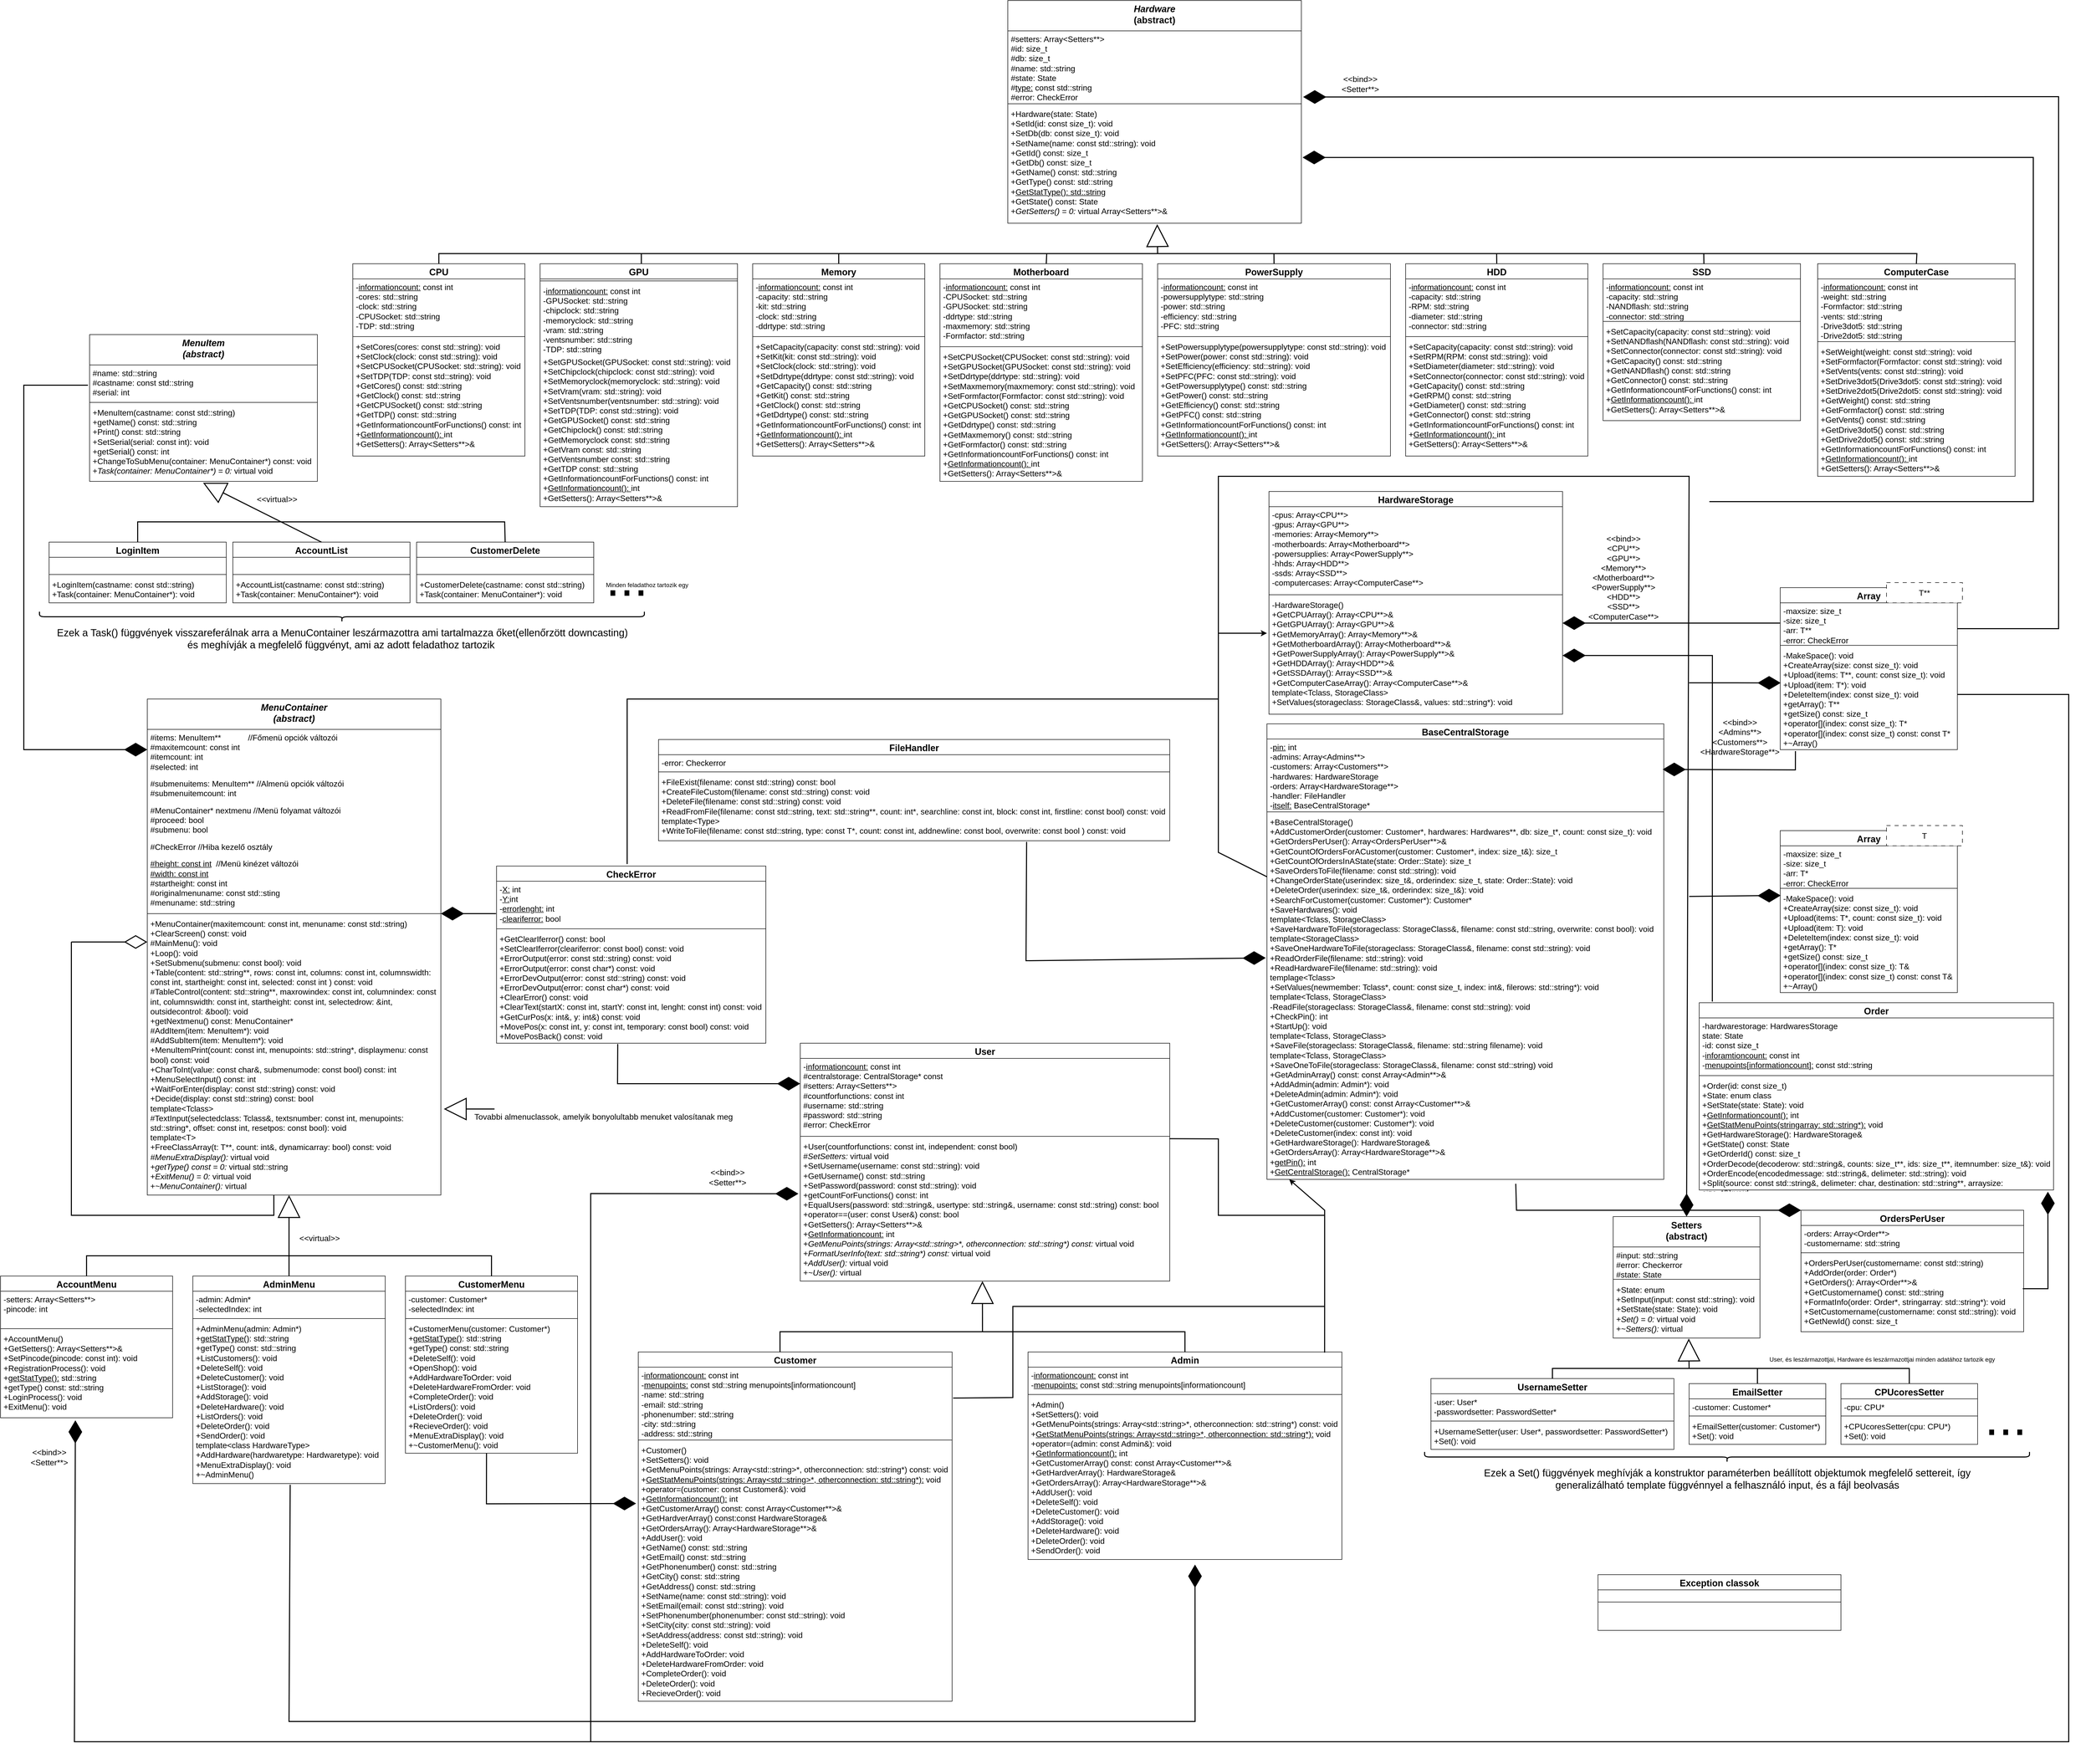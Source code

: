 <mxfile version="21.2.8" type="device">
  <diagram name="1 oldal" id="IJHxdTdc-YzAzQiJHsXf">
    <mxGraphModel dx="7799" dy="6689" grid="1" gridSize="10" guides="1" tooltips="1" connect="1" arrows="1" fold="1" page="1" pageScale="1" pageWidth="827" pageHeight="1169" math="0" shadow="0">
      <root>
        <mxCell id="0" />
        <mxCell id="1" parent="0" />
        <mxCell id="9aAnN8MSTpyHHEnOhmLX-1" value="&lt;i style=&quot;border-color: var(--border-color); font-weight: 400; font-size: 18px;&quot;&gt;&lt;b style=&quot;border-color: var(--border-color);&quot;&gt;MenuContainer&lt;br style=&quot;border-color: var(--border-color);&quot;&gt;(abstract)&lt;/b&gt;&lt;/i&gt;" style="swimlane;fontStyle=1;align=center;verticalAlign=top;childLayout=stackLayout;horizontal=1;startSize=60;horizontalStack=0;resizeParent=1;resizeParentMax=0;resizeLast=0;collapsible=1;marginBottom=0;whiteSpace=wrap;html=1;rotation=0;" parent="1" vertex="1">
          <mxGeometry x="1944" y="220" width="580" height="980" as="geometry" />
        </mxCell>
        <mxCell id="9aAnN8MSTpyHHEnOhmLX-2" value="&lt;font style=&quot;font-size: 16px;&quot;&gt;#items: MenuItem**&amp;nbsp; &amp;nbsp; &amp;nbsp; &amp;nbsp; &amp;nbsp; &amp;nbsp; //Főmenü opciók változói&lt;br style=&quot;border-color: var(--border-color);&quot;&gt;#maxitemcount: const int&lt;/font&gt;&lt;br style=&quot;border-color: var(--border-color); font-size: 16px;&quot;&gt;&lt;span style=&quot;font-size: 16px;&quot;&gt;#itemcount: int&lt;/span&gt;&lt;br style=&quot;border-color: var(--border-color); font-size: 16px;&quot;&gt;&lt;span style=&quot;font-size: 16px;&quot;&gt;#selected: int&lt;/span&gt;&lt;br style=&quot;border-color: var(--border-color); font-size: 16px;&quot;&gt;&lt;br style=&quot;border-color: var(--border-color); font-size: 16px;&quot;&gt;&lt;span style=&quot;font-size: 16px;&quot;&gt;#submenuitems: MenuItem** //Almenü opciók változói&lt;/span&gt;&lt;br style=&quot;border-color: var(--border-color); font-size: 16px;&quot;&gt;&lt;span style=&quot;font-size: 16px;&quot;&gt;#submenuitemcount: int&lt;/span&gt;&lt;br style=&quot;border-color: var(--border-color); font-size: 16px;&quot;&gt;&lt;br style=&quot;border-color: var(--border-color); font-size: 16px;&quot;&gt;&lt;span style=&quot;font-size: 16px;&quot;&gt;#MenuContainer* nextmenu //Menü folyamat változói&lt;/span&gt;&lt;br style=&quot;border-color: var(--border-color); font-size: 16px;&quot;&gt;&lt;span style=&quot;font-size: 16px;&quot;&gt;#proceed: bool&lt;/span&gt;&lt;br style=&quot;border-color: var(--border-color); font-size: 16px;&quot;&gt;&lt;span style=&quot;font-size: 16px;&quot;&gt;#submenu: bool&lt;/span&gt;&lt;br style=&quot;border-color: var(--border-color); font-size: 16px;&quot;&gt;&lt;br style=&quot;border-color: var(--border-color); font-size: 16px;&quot;&gt;&lt;span style=&quot;font-size: 16px;&quot;&gt;#CheckError //Hiba kezelő osztály&lt;/span&gt;&lt;br style=&quot;border-color: var(--border-color); font-size: 16px;&quot;&gt;&lt;br style=&quot;border-color: var(--border-color); font-size: 16px;&quot;&gt;&lt;u style=&quot;border-color: var(--border-color); font-size: 16px;&quot;&gt;#height: const int&lt;/u&gt;&lt;span style=&quot;font-size: 16px;&quot;&gt;&amp;nbsp; //Menü kinézet változói&lt;/span&gt;&lt;br style=&quot;border-color: var(--border-color); font-size: 16px;&quot;&gt;&lt;u style=&quot;border-color: var(--border-color); font-size: 16px;&quot;&gt;#width: const int&lt;/u&gt;&lt;br style=&quot;border-color: var(--border-color); font-size: 16px;&quot;&gt;&lt;span style=&quot;font-size: 16px;&quot;&gt;#startheight: const int&lt;/span&gt;&lt;br style=&quot;border-color: var(--border-color); font-size: 16px;&quot;&gt;&lt;span style=&quot;font-size: 16px;&quot;&gt;#originalmenuname: const std::sting&lt;/span&gt;&lt;br style=&quot;border-color: var(--border-color); font-size: 16px;&quot;&gt;&lt;span style=&quot;font-size: 16px;&quot;&gt;#menuname: std::string&lt;/span&gt;" style="text;strokeColor=none;fillColor=none;align=left;verticalAlign=top;spacingLeft=4;spacingRight=4;overflow=hidden;rotatable=0;points=[[0,0.5],[1,0.5]];portConstraint=eastwest;whiteSpace=wrap;html=1;" parent="9aAnN8MSTpyHHEnOhmLX-1" vertex="1">
          <mxGeometry y="60" width="580" height="360" as="geometry" />
        </mxCell>
        <mxCell id="9aAnN8MSTpyHHEnOhmLX-3" value="" style="line;strokeWidth=1;fillColor=none;align=left;verticalAlign=middle;spacingTop=-1;spacingLeft=3;spacingRight=3;rotatable=0;labelPosition=right;points=[];portConstraint=eastwest;strokeColor=inherit;" parent="9aAnN8MSTpyHHEnOhmLX-1" vertex="1">
          <mxGeometry y="420" width="580" height="8" as="geometry" />
        </mxCell>
        <mxCell id="9aAnN8MSTpyHHEnOhmLX-4" value="&lt;font style=&quot;border-color: var(--border-color); font-size: 16px;&quot;&gt;&lt;font style=&quot;border-color: var(--border-color);&quot;&gt;+MenuContainer(maxitemcount: const int, menuname: const std::string)&lt;/font&gt;&lt;br style=&quot;border-color: var(--border-color);&quot;&gt;+ClearScreen() const: void&lt;br style=&quot;border-color: var(--border-color);&quot;&gt;#MainMenu(): void&lt;br style=&quot;border-color: var(--border-color);&quot;&gt;+Loop(): void&lt;br style=&quot;border-color: var(--border-color);&quot;&gt;+SetSubmenu(submenu: const bool): void&lt;br style=&quot;border-color: var(--border-color);&quot;&gt;+Table(content: std::string**, rows: const int, columns: const int, columnswidth: const int, startheight: const int, selected: const int ) const: void&lt;br style=&quot;border-color: var(--border-color);&quot;&gt;#TableControl(content: std::string**, maxrowindex: const int, columnindex: const int, columnswidth: const int, startheight: const int, selectedrow: &amp;amp;int, outsidecontrol: &amp;amp;bool): void&lt;br style=&quot;border-color: var(--border-color);&quot;&gt;+getNextmenu() const: MenuContainer*&lt;br style=&quot;border-color: var(--border-color);&quot;&gt;#AddItem(item: MenuItem*): void&lt;br style=&quot;border-color: var(--border-color);&quot;&gt;#AddSubItem(item: MenuItem*): void&lt;br style=&quot;border-color: var(--border-color);&quot;&gt;&lt;/font&gt;&lt;font style=&quot;border-color: var(--border-color); font-size: 16px;&quot;&gt;&lt;font style=&quot;border-color: var(--border-color);&quot;&gt;&lt;font style=&quot;border-color: var(--border-color);&quot;&gt;+MenuItemPrint(count: const int, menupoints: std::string*, displaymenu: const bool) const: void&lt;br style=&quot;border-color: var(--border-color);&quot;&gt;&lt;/font&gt;&lt;font style=&quot;border-color: var(--border-color);&quot;&gt;+CharToInt(value: const char&amp;amp;, submenumode: const bool) const: int&lt;br style=&quot;border-color: var(--border-color);&quot;&gt;&lt;/font&gt;&lt;font style=&quot;border-color: var(--border-color);&quot;&gt;+MenuSelectInput() const: int&lt;br style=&quot;border-color: var(--border-color);&quot;&gt;&lt;/font&gt;&lt;font style=&quot;border-color: var(--border-color);&quot;&gt;+WaitForEnter(display: const std::string) const: void&lt;br style=&quot;border-color: var(--border-color);&quot;&gt;&lt;/font&gt;&lt;font style=&quot;border-color: var(--border-color);&quot;&gt;+Decide(display: const std::string) const: bool&lt;br style=&quot;border-color: var(--border-color);&quot;&gt;&lt;/font&gt;template&amp;lt;Tclass&amp;gt;&lt;br style=&quot;border-color: var(--border-color);&quot;&gt;#TextInput(selectedclass: Tclass&amp;amp;, textsnumber: const int, menupoints: std::string*, offset: const int, resetpos: const bool): void&lt;br style=&quot;border-color: var(--border-color);&quot;&gt;template&amp;lt;T&amp;gt;&lt;br style=&quot;border-color: var(--border-color);&quot;&gt;+FreeClassArray(t: T**, count: int&amp;amp;, dynamicarray: bool) const: void&lt;br style=&quot;border-color: var(--border-color);&quot;&gt;&lt;i style=&quot;border-color: var(--border-color);&quot;&gt;#MenuExtraDisplay():&amp;nbsp;&lt;/i&gt;virtual void&lt;br style=&quot;border-color: var(--border-color);&quot;&gt;+&lt;i style=&quot;border-color: var(--border-color);&quot;&gt;getType() const = 0:&amp;nbsp;&lt;/i&gt;virtual std::string&lt;br style=&quot;border-color: var(--border-color);&quot;&gt;+&lt;i style=&quot;border-color: var(--border-color);&quot;&gt;ExitMenu() = 0:&amp;nbsp;&lt;/i&gt;virtual void&lt;br style=&quot;border-color: var(--border-color);&quot;&gt;+&lt;i style=&quot;border-color: var(--border-color);&quot;&gt;~MenuContainer():&amp;nbsp;&lt;/i&gt;virtua&lt;/font&gt;l&lt;/font&gt;" style="text;strokeColor=none;fillColor=none;align=left;verticalAlign=top;spacingLeft=4;spacingRight=4;overflow=hidden;rotatable=0;points=[[0,0.5],[1,0.5]];portConstraint=eastwest;whiteSpace=wrap;html=1;" parent="9aAnN8MSTpyHHEnOhmLX-1" vertex="1">
          <mxGeometry y="428" width="580" height="552" as="geometry" />
        </mxCell>
        <mxCell id="9aAnN8MSTpyHHEnOhmLX-23" value="" style="endArrow=block;html=1;rounded=0;fontFamily=Helvetica;fontSize=12;fontColor=default;strokeWidth=2;endFill=0;startFill=1;endSize=40;exitX=0.5;exitY=0;exitDx=0;exitDy=0;" parent="1" source="2P-0MqxRUK4WOUgDx0aj-18" edge="1">
          <mxGeometry width="50" height="50" relative="1" as="geometry">
            <mxPoint x="2254" y="1320" as="sourcePoint" />
            <mxPoint x="2224" y="1200" as="targetPoint" />
          </mxGeometry>
        </mxCell>
        <mxCell id="2P-0MqxRUK4WOUgDx0aj-5" value="&lt;span style=&quot;border-color: var(--border-color); font-weight: 400; font-size: 18px;&quot;&gt;&lt;b style=&quot;border-color: var(--border-color);&quot;&gt;AccountMenu&lt;br&gt;&lt;/b&gt;&lt;/span&gt;" style="swimlane;fontStyle=1;align=center;verticalAlign=top;childLayout=stackLayout;horizontal=1;startSize=30;horizontalStack=0;resizeParent=1;resizeParentMax=0;resizeLast=0;collapsible=1;marginBottom=0;whiteSpace=wrap;html=1;rotation=0;" parent="1" vertex="1">
          <mxGeometry x="1654" y="1360" width="340" height="280" as="geometry" />
        </mxCell>
        <mxCell id="2P-0MqxRUK4WOUgDx0aj-6" value="&lt;span style=&quot;font-size: 16px;&quot;&gt;-setters: Array&amp;lt;Setters**&amp;gt;&lt;br&gt;-pincode: int&lt;br&gt;&lt;/span&gt;" style="text;strokeColor=none;fillColor=none;align=left;verticalAlign=top;spacingLeft=4;spacingRight=4;overflow=hidden;rotatable=0;points=[[0,0.5],[1,0.5]];portConstraint=eastwest;whiteSpace=wrap;html=1;" parent="2P-0MqxRUK4WOUgDx0aj-5" vertex="1">
          <mxGeometry y="30" width="340" height="70" as="geometry" />
        </mxCell>
        <mxCell id="2P-0MqxRUK4WOUgDx0aj-7" value="" style="line;strokeWidth=1;fillColor=none;align=left;verticalAlign=middle;spacingTop=-1;spacingLeft=3;spacingRight=3;rotatable=0;labelPosition=right;points=[];portConstraint=eastwest;strokeColor=inherit;" parent="2P-0MqxRUK4WOUgDx0aj-5" vertex="1">
          <mxGeometry y="100" width="340" height="8" as="geometry" />
        </mxCell>
        <mxCell id="2P-0MqxRUK4WOUgDx0aj-8" value="&lt;span style=&quot;font-size: 16px;&quot;&gt;+AccountMenu()&lt;br&gt;+GetSetters(): Array&amp;lt;Setters**&amp;gt;&amp;amp;&lt;br&gt;+SetPincode(pincode: const int): void&lt;br&gt;+RegistrationProcess(): void&lt;br&gt;+&lt;u&gt;getStatType():&lt;/u&gt;&amp;nbsp;std::string&lt;br&gt;+getType() const: std::string&lt;br&gt;+LoginProcess(): void&lt;br&gt;+ExitMenu(): void&lt;br&gt;&lt;br&gt;&lt;/span&gt;" style="text;strokeColor=none;fillColor=none;align=left;verticalAlign=top;spacingLeft=4;spacingRight=4;overflow=hidden;rotatable=0;points=[[0,0.5],[1,0.5]];portConstraint=eastwest;whiteSpace=wrap;html=1;" parent="2P-0MqxRUK4WOUgDx0aj-5" vertex="1">
          <mxGeometry y="108" width="340" height="172" as="geometry" />
        </mxCell>
        <mxCell id="2P-0MqxRUK4WOUgDx0aj-14" value="&lt;span style=&quot;border-color: var(--border-color); font-weight: 400; font-size: 18px;&quot;&gt;&lt;b style=&quot;border-color: var(--border-color);&quot;&gt;CustomerMenu&lt;br&gt;&lt;/b&gt;&lt;/span&gt;" style="swimlane;fontStyle=1;align=center;verticalAlign=top;childLayout=stackLayout;horizontal=1;startSize=30;horizontalStack=0;resizeParent=1;resizeParentMax=0;resizeLast=0;collapsible=1;marginBottom=0;whiteSpace=wrap;html=1;rotation=0;" parent="1" vertex="1">
          <mxGeometry x="2454" y="1360" width="340" height="350" as="geometry" />
        </mxCell>
        <mxCell id="2P-0MqxRUK4WOUgDx0aj-15" value="&lt;span style=&quot;font-size: 16px;&quot;&gt;-customer: Customer*&lt;br&gt;-selectedIndex: int&lt;br&gt;&lt;/span&gt;" style="text;strokeColor=none;fillColor=none;align=left;verticalAlign=top;spacingLeft=4;spacingRight=4;overflow=hidden;rotatable=0;points=[[0,0.5],[1,0.5]];portConstraint=eastwest;whiteSpace=wrap;html=1;" parent="2P-0MqxRUK4WOUgDx0aj-14" vertex="1">
          <mxGeometry y="30" width="340" height="50" as="geometry" />
        </mxCell>
        <mxCell id="2P-0MqxRUK4WOUgDx0aj-16" value="" style="line;strokeWidth=1;fillColor=none;align=left;verticalAlign=middle;spacingTop=-1;spacingLeft=3;spacingRight=3;rotatable=0;labelPosition=right;points=[];portConstraint=eastwest;strokeColor=inherit;" parent="2P-0MqxRUK4WOUgDx0aj-14" vertex="1">
          <mxGeometry y="80" width="340" height="8" as="geometry" />
        </mxCell>
        <mxCell id="2P-0MqxRUK4WOUgDx0aj-17" value="&lt;font style=&quot;font-size: 16px;&quot;&gt;+CustomerMenu(customer: Customer*)&lt;br&gt;+&lt;u style=&quot;border-color: var(--border-color);&quot;&gt;getStatType()&lt;/u&gt;: std::string&lt;br style=&quot;border-color: var(--border-color);&quot;&gt;+getType() const: std::string&lt;br&gt;+DeleteSelf(): void&lt;br&gt;+OpenShop(): void&lt;br&gt;+AddHardwareToOrder: void&lt;br&gt;+DeleteHardwareFromOrder: void&lt;br&gt;+CompleteOrder(): void&lt;br&gt;+ListOrders(): void&lt;br&gt;+DeleteOrder(): void&lt;br&gt;+RecieveOrder(): void&lt;br&gt;+MenuExtraDisplay(): void&lt;br&gt;+~CustomerMenu(): void&lt;br&gt;&lt;/font&gt;" style="text;strokeColor=none;fillColor=none;align=left;verticalAlign=top;spacingLeft=4;spacingRight=4;overflow=hidden;rotatable=0;points=[[0,0.5],[1,0.5]];portConstraint=eastwest;whiteSpace=wrap;html=1;" parent="2P-0MqxRUK4WOUgDx0aj-14" vertex="1">
          <mxGeometry y="88" width="340" height="262" as="geometry" />
        </mxCell>
        <mxCell id="2P-0MqxRUK4WOUgDx0aj-18" value="&lt;span style=&quot;border-color: var(--border-color); font-weight: 400; font-size: 18px;&quot;&gt;&lt;b style=&quot;border-color: var(--border-color);&quot;&gt;AdminMenu&lt;br&gt;&lt;/b&gt;&lt;/span&gt;" style="swimlane;fontStyle=1;align=center;verticalAlign=top;childLayout=stackLayout;horizontal=1;startSize=30;horizontalStack=0;resizeParent=1;resizeParentMax=0;resizeLast=0;collapsible=1;marginBottom=0;whiteSpace=wrap;html=1;rotation=0;" parent="1" vertex="1">
          <mxGeometry x="2034" y="1360" width="380" height="410" as="geometry" />
        </mxCell>
        <mxCell id="2P-0MqxRUK4WOUgDx0aj-19" value="&lt;span style=&quot;font-size: 16px;&quot;&gt;-admin: Admin*&lt;br&gt;-selectedIndex: int&lt;br&gt;&lt;/span&gt;" style="text;strokeColor=none;fillColor=none;align=left;verticalAlign=top;spacingLeft=4;spacingRight=4;overflow=hidden;rotatable=0;points=[[0,0.5],[1,0.5]];portConstraint=eastwest;whiteSpace=wrap;html=1;" parent="2P-0MqxRUK4WOUgDx0aj-18" vertex="1">
          <mxGeometry y="30" width="380" height="50" as="geometry" />
        </mxCell>
        <mxCell id="2P-0MqxRUK4WOUgDx0aj-20" value="" style="line;strokeWidth=1;fillColor=none;align=left;verticalAlign=middle;spacingTop=-1;spacingLeft=3;spacingRight=3;rotatable=0;labelPosition=right;points=[];portConstraint=eastwest;strokeColor=inherit;" parent="2P-0MqxRUK4WOUgDx0aj-18" vertex="1">
          <mxGeometry y="80" width="380" height="8" as="geometry" />
        </mxCell>
        <mxCell id="2P-0MqxRUK4WOUgDx0aj-21" value="&lt;span style=&quot;font-size: 16px;&quot;&gt;+AdminMenu(admin: Admin*)&lt;br&gt;+&lt;u&gt;getStatType()&lt;/u&gt;: std::string&lt;br&gt;+getType() const: std::string&lt;br&gt;+ListCustomers(): void&lt;br&gt;+DeleteSelf(): void&lt;br&gt;+DeleteCustomer(): void&lt;br&gt;+ListStorage(): void&lt;br&gt;+AddStorage(): void&lt;br&gt;+DeleteHardware(): void&lt;br&gt;+ListOrders(): void&lt;br&gt;+DeleteOrder(): void&lt;br&gt;+SendOrder(): void&lt;br&gt;template&amp;lt;class HardwareType&amp;gt;&lt;br&gt;+AddHardware(hardwaretype: Hardwaretype): void&lt;br&gt;+MenuExtraDisplay(): void&lt;br&gt;+~AdminMenu()&lt;br&gt;&lt;/span&gt;" style="text;strokeColor=none;fillColor=none;align=left;verticalAlign=top;spacingLeft=4;spacingRight=4;overflow=hidden;rotatable=0;points=[[0,0.5],[1,0.5]];portConstraint=eastwest;whiteSpace=wrap;html=1;" parent="2P-0MqxRUK4WOUgDx0aj-18" vertex="1">
          <mxGeometry y="88" width="380" height="322" as="geometry" />
        </mxCell>
        <mxCell id="2P-0MqxRUK4WOUgDx0aj-27" value="" style="endArrow=none;html=1;rounded=0;fontFamily=Helvetica;fontSize=12;fontColor=default;strokeWidth=2;endFill=0;startFill=1;endSize=40;exitX=0.5;exitY=0;exitDx=0;exitDy=0;edgeStyle=elbowEdgeStyle;elbow=vertical;" parent="1" source="2P-0MqxRUK4WOUgDx0aj-14" edge="1">
          <mxGeometry width="50" height="50" relative="1" as="geometry">
            <mxPoint x="2623.38" y="1360" as="sourcePoint" />
            <mxPoint x="2224" y="1290" as="targetPoint" />
            <Array as="points">
              <mxPoint x="2254" y="1320" />
            </Array>
          </mxGeometry>
        </mxCell>
        <mxCell id="2P-0MqxRUK4WOUgDx0aj-28" value="" style="endArrow=none;html=1;rounded=0;fontFamily=Helvetica;fontSize=12;fontColor=default;strokeWidth=2;endFill=0;startFill=1;endSize=40;exitX=0.5;exitY=0;exitDx=0;exitDy=0;edgeStyle=elbowEdgeStyle;elbow=vertical;" parent="1" source="2P-0MqxRUK4WOUgDx0aj-5" edge="1">
          <mxGeometry width="50" height="50" relative="1" as="geometry">
            <mxPoint x="1923.38" y="1310" as="sourcePoint" />
            <mxPoint x="2224" y="1340" as="targetPoint" />
            <Array as="points">
              <mxPoint x="2204" y="1320" />
              <mxPoint x="2204" y="1330" />
              <mxPoint x="2164" y="1320" />
            </Array>
          </mxGeometry>
        </mxCell>
        <mxCell id="2P-0MqxRUK4WOUgDx0aj-29" value="&lt;span style=&quot;border-color: var(--border-color); font-weight: 400; font-size: 18px;&quot;&gt;&lt;b style=&quot;border-color: var(--border-color);&quot;&gt;CheckError&lt;br&gt;&lt;/b&gt;&lt;/span&gt;" style="swimlane;fontStyle=1;align=center;verticalAlign=top;childLayout=stackLayout;horizontal=1;startSize=30;horizontalStack=0;resizeParent=1;resizeParentMax=0;resizeLast=0;collapsible=1;marginBottom=0;whiteSpace=wrap;html=1;rotation=0;" parent="1" vertex="1">
          <mxGeometry x="2634" y="550" width="532" height="350" as="geometry" />
        </mxCell>
        <mxCell id="2P-0MqxRUK4WOUgDx0aj-30" value="&lt;span style=&quot;font-size: 16px;&quot;&gt;-&lt;u&gt;X:&lt;/u&gt; int&lt;br&gt;-&lt;u&gt;Y:&lt;/u&gt;int&lt;br&gt;-&lt;u&gt;errorlenght:&lt;/u&gt;&amp;nbsp;int&lt;br&gt;-&lt;u&gt;cleariferror:&lt;/u&gt;&amp;nbsp;bool&lt;br&gt;&lt;/span&gt;" style="text;strokeColor=none;fillColor=none;align=left;verticalAlign=top;spacingLeft=4;spacingRight=4;overflow=hidden;rotatable=0;points=[[0,0.5],[1,0.5]];portConstraint=eastwest;whiteSpace=wrap;html=1;" parent="2P-0MqxRUK4WOUgDx0aj-29" vertex="1">
          <mxGeometry y="30" width="532" height="90" as="geometry" />
        </mxCell>
        <mxCell id="2P-0MqxRUK4WOUgDx0aj-31" value="" style="line;strokeWidth=1;fillColor=none;align=left;verticalAlign=middle;spacingTop=-1;spacingLeft=3;spacingRight=3;rotatable=0;labelPosition=right;points=[];portConstraint=eastwest;strokeColor=inherit;" parent="2P-0MqxRUK4WOUgDx0aj-29" vertex="1">
          <mxGeometry y="120" width="532" height="8" as="geometry" />
        </mxCell>
        <mxCell id="2P-0MqxRUK4WOUgDx0aj-32" value="&lt;font style=&quot;font-size: 16px;&quot;&gt;+GetClearIferror() const: bool&lt;br&gt;+SetClearIferror(cleariferror: const bool) const: void&lt;br&gt;+ErrorOutput(error: const std::string) const: void&lt;br&gt;+ErrorOutput(error: const char*) const: void&lt;br&gt;+ErrorDevOutput(error: const std::string) const: void&lt;br&gt;+ErrorDevOutput(error: const char*) const: void&lt;br&gt;+ClearError() const: void&lt;br&gt;+ClearText(startX: const int, startY: const int, lenght: const int) const: void&lt;br&gt;+GetCurPos(x: int&amp;amp;, y: int&amp;amp;) const: void&lt;br&gt;+MovePos(x: const int, y: const int, temporary: const bool) const: void&lt;br&gt;+MovePosBack() const: void&lt;br&gt;&lt;/font&gt;" style="text;strokeColor=none;fillColor=none;align=left;verticalAlign=top;spacingLeft=4;spacingRight=4;overflow=hidden;rotatable=0;points=[[0,0.5],[1,0.5]];portConstraint=eastwest;whiteSpace=wrap;html=1;" parent="2P-0MqxRUK4WOUgDx0aj-29" vertex="1">
          <mxGeometry y="128" width="532" height="222" as="geometry" />
        </mxCell>
        <mxCell id="2P-0MqxRUK4WOUgDx0aj-33" value="" style="endArrow=diamondThin;endFill=1;endSize=40;html=1;rounded=0;exitX=-0.002;exitY=0.711;exitDx=0;exitDy=0;exitPerimeter=0;strokeWidth=2;" parent="1" source="2P-0MqxRUK4WOUgDx0aj-30" edge="1">
          <mxGeometry width="160" relative="1" as="geometry">
            <mxPoint x="2554" y="920" as="sourcePoint" />
            <mxPoint x="2524" y="644" as="targetPoint" />
          </mxGeometry>
        </mxCell>
        <mxCell id="2P-0MqxRUK4WOUgDx0aj-34" value="" style="endArrow=none;endFill=0;endSize=40;html=1;rounded=0;strokeWidth=2;edgeStyle=elbowEdgeStyle;jumpSize=6;elbow=vertical;" parent="1" edge="1">
          <mxGeometry width="160" relative="1" as="geometry">
            <mxPoint x="2194" y="1200" as="sourcePoint" />
            <mxPoint x="1794" y="700" as="targetPoint" />
            <Array as="points">
              <mxPoint x="1974" y="1240" />
              <mxPoint x="1794" y="680" />
            </Array>
          </mxGeometry>
        </mxCell>
        <mxCell id="2P-0MqxRUK4WOUgDx0aj-36" value="&lt;font style=&quot;font-size: 16px;&quot;&gt;&amp;lt;&amp;lt;virtual&amp;gt;&amp;gt;&lt;/font&gt;" style="text;html=1;align=center;verticalAlign=middle;resizable=0;points=[];autosize=1;strokeColor=none;fillColor=none;" parent="1" vertex="1">
          <mxGeometry x="2234" y="1270" width="100" height="30" as="geometry" />
        </mxCell>
        <mxCell id="2P-0MqxRUK4WOUgDx0aj-38" value="" style="endArrow=diamondThin;endFill=0;endSize=40;html=1;rounded=0;strokeWidth=2;jumpSize=6;elbow=vertical;" parent="1" edge="1">
          <mxGeometry width="160" relative="1" as="geometry">
            <mxPoint x="1794" y="700" as="sourcePoint" />
            <mxPoint x="1944" y="700" as="targetPoint" />
          </mxGeometry>
        </mxCell>
        <mxCell id="2P-0MqxRUK4WOUgDx0aj-39" value="&lt;span style=&quot;border-color: var(--border-color); font-weight: 400; font-size: 18px;&quot;&gt;&lt;b style=&quot;border-color: var(--border-color);&quot;&gt;&lt;i&gt;MenuItem&lt;br&gt;(abstract)&lt;/i&gt;&lt;br&gt;&lt;/b&gt;&lt;/span&gt;" style="swimlane;fontStyle=1;align=center;verticalAlign=top;childLayout=stackLayout;horizontal=1;startSize=60;horizontalStack=0;resizeParent=1;resizeParentMax=0;resizeLast=0;collapsible=1;marginBottom=0;whiteSpace=wrap;html=1;rotation=0;" parent="1" vertex="1">
          <mxGeometry x="1830" y="-500" width="450" height="290" as="geometry" />
        </mxCell>
        <mxCell id="2P-0MqxRUK4WOUgDx0aj-40" value="&lt;span style=&quot;font-size: 16px;&quot;&gt;#name: std::string&lt;br&gt;#castname: const std::string&lt;br&gt;#serial: int&lt;br&gt;&lt;/span&gt;" style="text;strokeColor=none;fillColor=none;align=left;verticalAlign=top;spacingLeft=4;spacingRight=4;overflow=hidden;rotatable=0;points=[[0,0.5],[1,0.5]];portConstraint=eastwest;whiteSpace=wrap;html=1;" parent="2P-0MqxRUK4WOUgDx0aj-39" vertex="1">
          <mxGeometry y="60" width="450" height="70" as="geometry" />
        </mxCell>
        <mxCell id="2P-0MqxRUK4WOUgDx0aj-41" value="" style="line;strokeWidth=1;fillColor=none;align=left;verticalAlign=middle;spacingTop=-1;spacingLeft=3;spacingRight=3;rotatable=0;labelPosition=right;points=[];portConstraint=eastwest;strokeColor=inherit;" parent="2P-0MqxRUK4WOUgDx0aj-39" vertex="1">
          <mxGeometry y="130" width="450" height="8" as="geometry" />
        </mxCell>
        <mxCell id="2P-0MqxRUK4WOUgDx0aj-42" value="&lt;span style=&quot;font-size: 16px;&quot;&gt;+MenuItem(castname: const std::string)&lt;br&gt;+getName() const: std::string&lt;br&gt;+Print() const: std::string&lt;br&gt;+SetSerial(serial: const int): void&lt;br&gt;+getSerial() const: int&lt;br&gt;+ChangeToSubMenu(container: MenuContainer*) const: void&lt;br&gt;+&lt;i&gt;Task(container: MenuContainer*) = 0:&lt;/i&gt;&amp;nbsp;virtual void&lt;br&gt;&lt;br&gt;&lt;/span&gt;" style="text;strokeColor=none;fillColor=none;align=left;verticalAlign=top;spacingLeft=4;spacingRight=4;overflow=hidden;rotatable=0;points=[[0,0.5],[1,0.5]];portConstraint=eastwest;whiteSpace=wrap;html=1;" parent="2P-0MqxRUK4WOUgDx0aj-39" vertex="1">
          <mxGeometry y="138" width="450" height="152" as="geometry" />
        </mxCell>
        <mxCell id="2P-0MqxRUK4WOUgDx0aj-43" value="&lt;span style=&quot;border-color: var(--border-color); font-weight: 400; font-size: 18px;&quot;&gt;&lt;b style=&quot;border-color: var(--border-color);&quot;&gt;LoginItem&lt;br&gt;&lt;br&gt;&lt;/b&gt;&lt;/span&gt;" style="swimlane;fontStyle=1;align=center;verticalAlign=top;childLayout=stackLayout;horizontal=1;startSize=30;horizontalStack=0;resizeParent=1;resizeParentMax=0;resizeLast=0;collapsible=1;marginBottom=0;whiteSpace=wrap;html=1;rotation=0;" parent="1" vertex="1">
          <mxGeometry x="1750" y="-90" width="350" height="120" as="geometry" />
        </mxCell>
        <mxCell id="2P-0MqxRUK4WOUgDx0aj-44" value="&lt;span style=&quot;font-size: 16px;&quot;&gt;&lt;br&gt;&lt;/span&gt;" style="text;strokeColor=none;fillColor=none;align=left;verticalAlign=top;spacingLeft=4;spacingRight=4;overflow=hidden;rotatable=0;points=[[0,0.5],[1,0.5]];portConstraint=eastwest;whiteSpace=wrap;html=1;" parent="2P-0MqxRUK4WOUgDx0aj-43" vertex="1">
          <mxGeometry y="30" width="350" height="30" as="geometry" />
        </mxCell>
        <mxCell id="2P-0MqxRUK4WOUgDx0aj-45" value="" style="line;strokeWidth=1;fillColor=none;align=left;verticalAlign=middle;spacingTop=-1;spacingLeft=3;spacingRight=3;rotatable=0;labelPosition=right;points=[];portConstraint=eastwest;strokeColor=inherit;" parent="2P-0MqxRUK4WOUgDx0aj-43" vertex="1">
          <mxGeometry y="60" width="350" height="8" as="geometry" />
        </mxCell>
        <mxCell id="2P-0MqxRUK4WOUgDx0aj-46" value="&lt;span style=&quot;font-size: 16px;&quot;&gt;+LoginItem(castname: const std::string)&lt;br&gt;+Task(container: MenuContainer*): void&lt;br&gt;&lt;br&gt;&lt;/span&gt;" style="text;strokeColor=none;fillColor=none;align=left;verticalAlign=top;spacingLeft=4;spacingRight=4;overflow=hidden;rotatable=0;points=[[0,0.5],[1,0.5]];portConstraint=eastwest;whiteSpace=wrap;html=1;" parent="2P-0MqxRUK4WOUgDx0aj-43" vertex="1">
          <mxGeometry y="68" width="350" height="52" as="geometry" />
        </mxCell>
        <mxCell id="2P-0MqxRUK4WOUgDx0aj-60" value="&lt;span style=&quot;border-color: var(--border-color); font-weight: 400; font-size: 18px;&quot;&gt;&lt;b style=&quot;border-color: var(--border-color);&quot;&gt;AccountList&lt;br&gt;&lt;br&gt;&lt;/b&gt;&lt;/span&gt;" style="swimlane;fontStyle=1;align=center;verticalAlign=top;childLayout=stackLayout;horizontal=1;startSize=30;horizontalStack=0;resizeParent=1;resizeParentMax=0;resizeLast=0;collapsible=1;marginBottom=0;whiteSpace=wrap;html=1;rotation=0;" parent="1" vertex="1">
          <mxGeometry x="2113" y="-90" width="350" height="120" as="geometry" />
        </mxCell>
        <mxCell id="2P-0MqxRUK4WOUgDx0aj-61" value="&lt;span style=&quot;font-size: 16px;&quot;&gt;&lt;br&gt;&lt;/span&gt;" style="text;strokeColor=none;fillColor=none;align=left;verticalAlign=top;spacingLeft=4;spacingRight=4;overflow=hidden;rotatable=0;points=[[0,0.5],[1,0.5]];portConstraint=eastwest;whiteSpace=wrap;html=1;" parent="2P-0MqxRUK4WOUgDx0aj-60" vertex="1">
          <mxGeometry y="30" width="350" height="30" as="geometry" />
        </mxCell>
        <mxCell id="2P-0MqxRUK4WOUgDx0aj-62" value="" style="line;strokeWidth=1;fillColor=none;align=left;verticalAlign=middle;spacingTop=-1;spacingLeft=3;spacingRight=3;rotatable=0;labelPosition=right;points=[];portConstraint=eastwest;strokeColor=inherit;" parent="2P-0MqxRUK4WOUgDx0aj-60" vertex="1">
          <mxGeometry y="60" width="350" height="8" as="geometry" />
        </mxCell>
        <mxCell id="2P-0MqxRUK4WOUgDx0aj-63" value="&lt;span style=&quot;font-size: 16px;&quot;&gt;+AccountList(castname: const std::string)&lt;br&gt;+Task(container: MenuContainer*): void&lt;br&gt;&lt;br&gt;&lt;/span&gt;" style="text;strokeColor=none;fillColor=none;align=left;verticalAlign=top;spacingLeft=4;spacingRight=4;overflow=hidden;rotatable=0;points=[[0,0.5],[1,0.5]];portConstraint=eastwest;whiteSpace=wrap;html=1;" parent="2P-0MqxRUK4WOUgDx0aj-60" vertex="1">
          <mxGeometry y="68" width="350" height="52" as="geometry" />
        </mxCell>
        <mxCell id="2P-0MqxRUK4WOUgDx0aj-64" value="&lt;span style=&quot;border-color: var(--border-color); font-weight: 400; font-size: 18px;&quot;&gt;&lt;b style=&quot;border-color: var(--border-color);&quot;&gt;CustomerDelete&lt;br&gt;&lt;/b&gt;&lt;/span&gt;" style="swimlane;fontStyle=1;align=center;verticalAlign=top;childLayout=stackLayout;horizontal=1;startSize=30;horizontalStack=0;resizeParent=1;resizeParentMax=0;resizeLast=0;collapsible=1;marginBottom=0;whiteSpace=wrap;html=1;rotation=0;" parent="1" vertex="1">
          <mxGeometry x="2476" y="-90" width="350" height="120" as="geometry" />
        </mxCell>
        <mxCell id="2P-0MqxRUK4WOUgDx0aj-65" value="&lt;span style=&quot;font-size: 16px;&quot;&gt;&lt;br&gt;&lt;/span&gt;" style="text;strokeColor=none;fillColor=none;align=left;verticalAlign=top;spacingLeft=4;spacingRight=4;overflow=hidden;rotatable=0;points=[[0,0.5],[1,0.5]];portConstraint=eastwest;whiteSpace=wrap;html=1;" parent="2P-0MqxRUK4WOUgDx0aj-64" vertex="1">
          <mxGeometry y="30" width="350" height="30" as="geometry" />
        </mxCell>
        <mxCell id="2P-0MqxRUK4WOUgDx0aj-66" value="" style="line;strokeWidth=1;fillColor=none;align=left;verticalAlign=middle;spacingTop=-1;spacingLeft=3;spacingRight=3;rotatable=0;labelPosition=right;points=[];portConstraint=eastwest;strokeColor=inherit;" parent="2P-0MqxRUK4WOUgDx0aj-64" vertex="1">
          <mxGeometry y="60" width="350" height="8" as="geometry" />
        </mxCell>
        <mxCell id="2P-0MqxRUK4WOUgDx0aj-67" value="&lt;span style=&quot;font-size: 16px;&quot;&gt;+CustomerDelete(castname: const std::string)&lt;br&gt;+Task(container: MenuContainer*): void&lt;br&gt;&lt;br&gt;&lt;/span&gt;" style="text;strokeColor=none;fillColor=none;align=left;verticalAlign=top;spacingLeft=4;spacingRight=4;overflow=hidden;rotatable=0;points=[[0,0.5],[1,0.5]];portConstraint=eastwest;whiteSpace=wrap;html=1;" parent="2P-0MqxRUK4WOUgDx0aj-64" vertex="1">
          <mxGeometry y="68" width="350" height="52" as="geometry" />
        </mxCell>
        <mxCell id="2P-0MqxRUK4WOUgDx0aj-68" value="" style="endArrow=block;html=1;rounded=0;fontFamily=Helvetica;fontSize=12;fontColor=default;strokeWidth=2;endFill=0;startFill=1;endSize=40;exitX=0.5;exitY=0;exitDx=0;exitDy=0;entryX=0.498;entryY=1.018;entryDx=0;entryDy=0;entryPerimeter=0;" parent="1" source="2P-0MqxRUK4WOUgDx0aj-60" target="2P-0MqxRUK4WOUgDx0aj-42" edge="1">
          <mxGeometry width="50" height="50" relative="1" as="geometry">
            <mxPoint x="2286" y="-90" as="sourcePoint" />
            <mxPoint x="2286" y="-210" as="targetPoint" />
          </mxGeometry>
        </mxCell>
        <mxCell id="2P-0MqxRUK4WOUgDx0aj-75" value="&lt;font style=&quot;font-size: 16px;&quot;&gt;&amp;lt;&amp;lt;virtual&amp;gt;&amp;gt;&lt;/font&gt;" style="text;html=1;align=center;verticalAlign=middle;resizable=0;points=[];autosize=1;strokeColor=none;fillColor=none;" parent="1" vertex="1">
          <mxGeometry x="2150" y="-190" width="100" height="30" as="geometry" />
        </mxCell>
        <mxCell id="2P-0MqxRUK4WOUgDx0aj-76" value="&lt;font style=&quot;font-size: 100px;&quot;&gt;...&lt;/font&gt;" style="text;html=1;align=center;verticalAlign=middle;resizable=0;points=[];autosize=1;strokeColor=none;fillColor=none;fontSize=11;fontFamily=Helvetica;fontColor=default;" parent="1" vertex="1">
          <mxGeometry x="2836" y="-85" width="110" height="130" as="geometry" />
        </mxCell>
        <mxCell id="2P-0MqxRUK4WOUgDx0aj-77" value="" style="shape=curlyBracket;whiteSpace=wrap;html=1;rounded=1;flipH=1;labelPosition=right;verticalLabelPosition=middle;align=left;verticalAlign=middle;fontFamily=Helvetica;fontSize=11;fontColor=default;rotation=90;strokeWidth=2;" parent="1" vertex="1">
          <mxGeometry x="2318.5" y="-540" width="20" height="1195" as="geometry" />
        </mxCell>
        <mxCell id="2P-0MqxRUK4WOUgDx0aj-78" value="&lt;span style=&quot;font-size: 20px;&quot;&gt;Ezek a Task() függvények visszareferálnak arra a MenuContainer leszármazottra ami tartalmazza őket(ellenőrzött downcasting)&lt;br&gt;és meghívják a megfelelő függvényt, ami az adott feladathoz tartozik&amp;nbsp;&lt;/span&gt;" style="text;html=1;align=center;verticalAlign=middle;resizable=0;points=[];autosize=1;strokeColor=none;fillColor=none;fontSize=11;fontFamily=Helvetica;fontColor=default;" parent="1" vertex="1">
          <mxGeometry x="1753.5" y="70" width="1150" height="60" as="geometry" />
        </mxCell>
        <mxCell id="2P-0MqxRUK4WOUgDx0aj-79" value="" style="endArrow=diamondThin;endFill=1;endSize=40;html=1;rounded=0;exitX=-0.007;exitY=0.571;exitDx=0;exitDy=0;exitPerimeter=0;strokeWidth=2;entryX=0;entryY=0.111;entryDx=0;entryDy=0;entryPerimeter=0;" parent="1" source="2P-0MqxRUK4WOUgDx0aj-40" target="9aAnN8MSTpyHHEnOhmLX-2" edge="1">
          <mxGeometry width="160" relative="1" as="geometry">
            <mxPoint x="1508" y="374" as="sourcePoint" />
            <mxPoint x="1904" y="380" as="targetPoint" />
            <Array as="points">
              <mxPoint x="1700" y="-400" />
              <mxPoint x="1700" y="320" />
            </Array>
          </mxGeometry>
        </mxCell>
        <mxCell id="2P-0MqxRUK4WOUgDx0aj-80" value="&lt;span style=&quot;border-color: var(--border-color); font-weight: 400; font-size: 18px;&quot;&gt;&lt;b style=&quot;border-color: var(--border-color);&quot;&gt;User&lt;br&gt;&lt;/b&gt;&lt;/span&gt;" style="swimlane;fontStyle=1;align=center;verticalAlign=top;childLayout=stackLayout;horizontal=1;startSize=30;horizontalStack=0;resizeParent=1;resizeParentMax=0;resizeLast=0;collapsible=1;marginBottom=0;whiteSpace=wrap;html=1;rotation=0;" parent="1" vertex="1">
          <mxGeometry x="3234" y="900" width="730" height="470" as="geometry" />
        </mxCell>
        <mxCell id="2P-0MqxRUK4WOUgDx0aj-81" value="&lt;span style=&quot;font-size: 16px;&quot;&gt;-&lt;u&gt;informationcount:&lt;/u&gt;&amp;nbsp;const int&lt;br&gt;#centralstorage: CentralStorage* const&lt;br&gt;#setters: Array&amp;lt;Setters**&amp;gt;&lt;br&gt;#countforfunctions: const int&lt;br&gt;#username: std::string&lt;br&gt;#password: std::string&lt;br&gt;#error: CheckError&lt;br&gt;&lt;/span&gt;" style="text;strokeColor=none;fillColor=none;align=left;verticalAlign=top;spacingLeft=4;spacingRight=4;overflow=hidden;rotatable=0;points=[[0,0.5],[1,0.5]];portConstraint=eastwest;whiteSpace=wrap;html=1;" parent="2P-0MqxRUK4WOUgDx0aj-80" vertex="1">
          <mxGeometry y="30" width="730" height="150" as="geometry" />
        </mxCell>
        <mxCell id="2P-0MqxRUK4WOUgDx0aj-82" value="" style="line;strokeWidth=1;fillColor=none;align=left;verticalAlign=middle;spacingTop=-1;spacingLeft=3;spacingRight=3;rotatable=0;labelPosition=right;points=[];portConstraint=eastwest;strokeColor=inherit;" parent="2P-0MqxRUK4WOUgDx0aj-80" vertex="1">
          <mxGeometry y="180" width="730" height="8" as="geometry" />
        </mxCell>
        <mxCell id="2P-0MqxRUK4WOUgDx0aj-83" value="&lt;font style=&quot;font-size: 16px;&quot;&gt;+User(countforfunctions: const int, independent: const bool)&lt;br&gt;#&lt;i&gt;SetSetters:&lt;/i&gt;&amp;nbsp;virtual void&lt;br&gt;+SetUsername(username: const std::string): void&lt;br&gt;+GetUsername() const: std::string&lt;br&gt;+SetPassword(password: const std::string): void&lt;br&gt;+getCountForFunctions() const: int&lt;br&gt;+EqualUsers(password: std::string&amp;amp;, usertype: std::string&amp;amp;, username: const std::string) const: bool&lt;br&gt;+operator==(user: const User&amp;amp;) const: bool&lt;br&gt;+GetSetters(): Array&amp;lt;Setters**&amp;gt;&amp;amp;&lt;br&gt;+&lt;u&gt;GetInformationcount:&lt;/u&gt;&amp;nbsp;int&lt;br&gt;+&lt;i&gt;GetMenuPoints(strings: Array&amp;lt;std::string&amp;gt;*, otherconnection: std::string*) const:&lt;/i&gt;&amp;nbsp;virtual void&lt;br&gt;+&lt;i&gt;FormatUserInfo(text: std::string*) const:&lt;/i&gt;&amp;nbsp;virtual void&lt;br&gt;+&lt;i&gt;AddUser():&lt;/i&gt;&amp;nbsp;virtual void&lt;br&gt;+&lt;i&gt;~User(): &lt;/i&gt;virtual&lt;br&gt;&lt;/font&gt;" style="text;strokeColor=none;fillColor=none;align=left;verticalAlign=top;spacingLeft=4;spacingRight=4;overflow=hidden;rotatable=0;points=[[0,0.5],[1,0.5]];portConstraint=eastwest;whiteSpace=wrap;html=1;" parent="2P-0MqxRUK4WOUgDx0aj-80" vertex="1">
          <mxGeometry y="188" width="730" height="282" as="geometry" />
        </mxCell>
        <mxCell id="2P-0MqxRUK4WOUgDx0aj-99" value="" style="endArrow=none;html=1;rounded=0;fontFamily=Helvetica;fontSize=12;fontColor=default;strokeWidth=2;endFill=0;startFill=1;endSize=40;exitX=0.5;exitY=0;exitDx=0;exitDy=0;edgeStyle=elbowEdgeStyle;elbow=vertical;" parent="2P-0MqxRUK4WOUgDx0aj-80" edge="1">
          <mxGeometry width="50" height="50" relative="1" as="geometry">
            <mxPoint x="760" y="610" as="sourcePoint" />
            <mxPoint x="360" y="540" as="targetPoint" />
            <Array as="points">
              <mxPoint x="390" y="570" />
            </Array>
          </mxGeometry>
        </mxCell>
        <mxCell id="2P-0MqxRUK4WOUgDx0aj-100" value="" style="endArrow=none;html=1;rounded=0;fontFamily=Helvetica;fontSize=12;fontColor=default;strokeWidth=2;endFill=0;startFill=1;endSize=40;exitX=0.5;exitY=0;exitDx=0;exitDy=0;edgeStyle=elbowEdgeStyle;elbow=vertical;" parent="2P-0MqxRUK4WOUgDx0aj-80" edge="1">
          <mxGeometry width="50" height="50" relative="1" as="geometry">
            <mxPoint x="-40" y="610" as="sourcePoint" />
            <mxPoint x="360" y="570" as="targetPoint" />
            <Array as="points">
              <mxPoint x="340" y="570" />
              <mxPoint x="340" y="580" />
              <mxPoint x="300" y="570" />
            </Array>
          </mxGeometry>
        </mxCell>
        <mxCell id="2P-0MqxRUK4WOUgDx0aj-84" value="&lt;span style=&quot;border-color: var(--border-color); font-weight: 400; font-size: 18px;&quot;&gt;&lt;b style=&quot;border-color: var(--border-color);&quot;&gt;Admin&lt;br&gt;&lt;/b&gt;&lt;/span&gt;" style="swimlane;fontStyle=1;align=center;verticalAlign=top;childLayout=stackLayout;horizontal=1;startSize=30;horizontalStack=0;resizeParent=1;resizeParentMax=0;resizeLast=0;collapsible=1;marginBottom=0;whiteSpace=wrap;html=1;rotation=0;" parent="1" vertex="1">
          <mxGeometry x="3684" y="1510" width="620" height="410" as="geometry" />
        </mxCell>
        <mxCell id="2P-0MqxRUK4WOUgDx0aj-85" value="&lt;span style=&quot;font-size: 16px;&quot;&gt;-&lt;u&gt;informationcount:&lt;/u&gt;&amp;nbsp;const int&lt;br&gt;-&lt;u&gt;menupoints:&lt;/u&gt;&amp;nbsp;const std::string menupoints[informationcount]&lt;br&gt;&lt;br&gt;&lt;/span&gt;" style="text;strokeColor=none;fillColor=none;align=left;verticalAlign=top;spacingLeft=4;spacingRight=4;overflow=hidden;rotatable=0;points=[[0,0.5],[1,0.5]];portConstraint=eastwest;whiteSpace=wrap;html=1;" parent="2P-0MqxRUK4WOUgDx0aj-84" vertex="1">
          <mxGeometry y="30" width="620" height="50" as="geometry" />
        </mxCell>
        <mxCell id="2P-0MqxRUK4WOUgDx0aj-86" value="" style="line;strokeWidth=1;fillColor=none;align=left;verticalAlign=middle;spacingTop=-1;spacingLeft=3;spacingRight=3;rotatable=0;labelPosition=right;points=[];portConstraint=eastwest;strokeColor=inherit;" parent="2P-0MqxRUK4WOUgDx0aj-84" vertex="1">
          <mxGeometry y="80" width="620" height="8" as="geometry" />
        </mxCell>
        <mxCell id="2P-0MqxRUK4WOUgDx0aj-87" value="&lt;font style=&quot;font-size: 16px;&quot;&gt;+Admin()&lt;br&gt;+SetSetters(): void&lt;br&gt;+GetMenuPoints(strings: Array&amp;lt;std::string&amp;gt;*, otherconnection: std::string*) const: void&lt;br&gt;+&lt;u&gt;GetStatMenuPoints(strings: Array&amp;lt;std::string&amp;gt;*, otherconnection: std::string*):&lt;/u&gt; void&lt;br&gt;+operator=(admin: const Admin&amp;amp;): void&lt;br&gt;+&lt;u&gt;GetInformationcount():&lt;/u&gt;&amp;nbsp;int&lt;br&gt;+GetCustomerArray() const: const Array&amp;lt;Customer**&amp;gt;&amp;amp;&lt;br&gt;+GetHardverArray(): HardwareStorage&amp;amp;&lt;br&gt;+GetOrdersArray(): Array&amp;lt;HardwareStorage**&amp;gt;&amp;amp;&lt;br&gt;+AddUser():&amp;nbsp;void&lt;br&gt;+DeleteSelf(): void&lt;br style=&quot;border-color: var(--border-color);&quot;&gt;+DeleteCustomer(): void&lt;br&gt;+AddStorage(): void&lt;br style=&quot;border-color: var(--border-color);&quot;&gt;+DeleteHardware(): void&lt;br&gt;+DeleteOrder(): void&lt;br style=&quot;border-color: var(--border-color);&quot;&gt;+SendOrder(): void&lt;br&gt;&lt;/font&gt;" style="text;strokeColor=none;fillColor=none;align=left;verticalAlign=top;spacingLeft=4;spacingRight=4;overflow=hidden;rotatable=0;points=[[0,0.5],[1,0.5]];portConstraint=eastwest;whiteSpace=wrap;html=1;" parent="2P-0MqxRUK4WOUgDx0aj-84" vertex="1">
          <mxGeometry y="88" width="620" height="322" as="geometry" />
        </mxCell>
        <mxCell id="2P-0MqxRUK4WOUgDx0aj-92" value="&lt;span style=&quot;border-color: var(--border-color); font-weight: 400; font-size: 18px;&quot;&gt;&lt;b style=&quot;border-color: var(--border-color);&quot;&gt;Customer&lt;br&gt;&lt;/b&gt;&lt;/span&gt;" style="swimlane;fontStyle=1;align=center;verticalAlign=top;childLayout=stackLayout;horizontal=1;startSize=30;horizontalStack=0;resizeParent=1;resizeParentMax=0;resizeLast=0;collapsible=1;marginBottom=0;whiteSpace=wrap;html=1;rotation=0;" parent="1" vertex="1">
          <mxGeometry x="2914" y="1510" width="620" height="690" as="geometry" />
        </mxCell>
        <mxCell id="2P-0MqxRUK4WOUgDx0aj-93" value="&lt;span style=&quot;font-size: 16px;&quot;&gt;-&lt;u&gt;informationcount:&lt;/u&gt;&amp;nbsp;const int&lt;br&gt;-&lt;u&gt;menupoints:&lt;/u&gt;&amp;nbsp;const std::string menupoints[informationcount]&lt;br&gt;-name: std::string&lt;br&gt;-email: std::string&lt;br&gt;-phonenumber: std::string&lt;br&gt;-city: std::string&lt;br&gt;-address: std::string&lt;br&gt;&lt;/span&gt;" style="text;strokeColor=none;fillColor=none;align=left;verticalAlign=top;spacingLeft=4;spacingRight=4;overflow=hidden;rotatable=0;points=[[0,0.5],[1,0.5]];portConstraint=eastwest;whiteSpace=wrap;html=1;" parent="2P-0MqxRUK4WOUgDx0aj-92" vertex="1">
          <mxGeometry y="30" width="620" height="140" as="geometry" />
        </mxCell>
        <mxCell id="2P-0MqxRUK4WOUgDx0aj-94" value="" style="line;strokeWidth=1;fillColor=none;align=left;verticalAlign=middle;spacingTop=-1;spacingLeft=3;spacingRight=3;rotatable=0;labelPosition=right;points=[];portConstraint=eastwest;strokeColor=inherit;" parent="2P-0MqxRUK4WOUgDx0aj-92" vertex="1">
          <mxGeometry y="170" width="620" height="8" as="geometry" />
        </mxCell>
        <mxCell id="2P-0MqxRUK4WOUgDx0aj-95" value="&lt;font style=&quot;font-size: 16px;&quot;&gt;+Customer()&lt;br&gt;+SetSetters(): void&lt;br&gt;+GetMenuPoints(strings: Array&amp;lt;std::string&amp;gt;*, otherconnection: std::string*) const: void&lt;br&gt;+&lt;u&gt;GetStatMenuPoints(strings: Array&amp;lt;std::string&amp;gt;*, otherconnection: std::string*):&lt;/u&gt; void&lt;br&gt;+operator=(customer: const Customer&amp;amp;): void&lt;br&gt;+&lt;u&gt;GetInformationcount():&lt;/u&gt;&amp;nbsp;int&lt;br&gt;+GetCustomerArray() const: const Array&amp;lt;Customer**&amp;gt;&amp;amp;&lt;br&gt;+GetHardverArray() const:const HardwareStorage&amp;amp;&lt;br&gt;+GetOrdersArray(): Array&amp;lt;HardwareStorage**&amp;gt;&amp;amp;&lt;br&gt;+AddUser(): void&lt;br&gt;+GetName() const: std::string&lt;br&gt;+GetEmail() const: std::string&lt;br&gt;+GetPhonenumber() const: std::string&lt;br&gt;+GetCity() const: std::string&lt;br&gt;+GetAddress() const: std::string&lt;br&gt;+SetName(name: const std::string): void&lt;br&gt;+SetEmail(email: const std::string): void&lt;br&gt;+SetPhonenumber(phonenumber: const std::string): void&lt;br&gt;+SetCity(city: const std::string): void&lt;br&gt;+SetAddress(address: const std::string): void&lt;br&gt;+DeleteSelf(): void&lt;br&gt;+AddHardwareToOrder: void&lt;br style=&quot;border-color: var(--border-color);&quot;&gt;+DeleteHardwareFromOrder: void&lt;br&gt;+CompleteOrder(): void&lt;br&gt;+DeleteOrder(): void&lt;br style=&quot;border-color: var(--border-color);&quot;&gt;+RecieveOrder(): void&lt;br&gt;&lt;/font&gt;" style="text;strokeColor=none;fillColor=none;align=left;verticalAlign=top;spacingLeft=4;spacingRight=4;overflow=hidden;rotatable=0;points=[[0,0.5],[1,0.5]];portConstraint=eastwest;whiteSpace=wrap;html=1;" parent="2P-0MqxRUK4WOUgDx0aj-92" vertex="1">
          <mxGeometry y="178" width="620" height="512" as="geometry" />
        </mxCell>
        <mxCell id="2P-0MqxRUK4WOUgDx0aj-98" value="" style="endArrow=block;html=1;rounded=0;fontFamily=Helvetica;fontSize=12;fontColor=default;strokeWidth=2;endFill=0;startFill=1;endSize=40;entryX=0.493;entryY=1;entryDx=0;entryDy=0;entryPerimeter=0;" parent="1" target="2P-0MqxRUK4WOUgDx0aj-83" edge="1">
          <mxGeometry width="50" height="50" relative="1" as="geometry">
            <mxPoint x="3594" y="1470" as="sourcePoint" />
            <mxPoint x="3594" y="1380" as="targetPoint" />
          </mxGeometry>
        </mxCell>
        <mxCell id="2P-0MqxRUK4WOUgDx0aj-104" value="" style="endArrow=diamondThin;endFill=1;endSize=40;html=1;rounded=0;entryX=0;entryY=0.333;entryDx=0;entryDy=0;entryPerimeter=0;strokeWidth=2;exitX=0.45;exitY=1.007;exitDx=0;exitDy=0;exitPerimeter=0;" parent="1" source="2P-0MqxRUK4WOUgDx0aj-32" target="2P-0MqxRUK4WOUgDx0aj-81" edge="1">
          <mxGeometry width="160" relative="1" as="geometry">
            <mxPoint x="2934" y="900" as="sourcePoint" />
            <mxPoint x="2954" y="982" as="targetPoint" />
            <Array as="points">
              <mxPoint x="2873" y="980" />
            </Array>
          </mxGeometry>
        </mxCell>
        <mxCell id="2P-0MqxRUK4WOUgDx0aj-105" value="" style="endArrow=diamondThin;endFill=1;endSize=40;html=1;rounded=0;entryX=-0.007;entryY=0.237;entryDx=0;entryDy=0;entryPerimeter=0;strokeWidth=2;exitX=0.471;exitY=1;exitDx=0;exitDy=0;exitPerimeter=0;" parent="1" source="2P-0MqxRUK4WOUgDx0aj-17" target="2P-0MqxRUK4WOUgDx0aj-95" edge="1">
          <mxGeometry width="160" relative="1" as="geometry">
            <mxPoint x="2614" y="1770" as="sourcePoint" />
            <mxPoint x="2634" y="1812" as="targetPoint" />
            <Array as="points">
              <mxPoint x="2614" y="1810" />
            </Array>
          </mxGeometry>
        </mxCell>
        <mxCell id="2P-0MqxRUK4WOUgDx0aj-106" value="" style="endArrow=diamondThin;endFill=1;endSize=40;html=1;rounded=0;strokeWidth=2;entryX=0.532;entryY=1.031;entryDx=0;entryDy=0;entryPerimeter=0;exitX=0.506;exitY=1.007;exitDx=0;exitDy=0;exitPerimeter=0;" parent="1" source="2P-0MqxRUK4WOUgDx0aj-21" target="2P-0MqxRUK4WOUgDx0aj-87" edge="1">
          <mxGeometry width="160" relative="1" as="geometry">
            <mxPoint x="2224" y="1790" as="sourcePoint" />
            <mxPoint x="4020" y="2199" as="targetPoint" />
            <Array as="points">
              <mxPoint x="2224" y="2240" />
              <mxPoint x="4014" y="2240" />
            </Array>
          </mxGeometry>
        </mxCell>
        <mxCell id="2P-0MqxRUK4WOUgDx0aj-107" value="&lt;span style=&quot;border-color: var(--border-color); font-weight: 400; font-size: 18px;&quot;&gt;&lt;b style=&quot;border-color: var(--border-color);&quot;&gt;FileHandler&lt;br&gt;&lt;/b&gt;&lt;/span&gt;" style="swimlane;fontStyle=1;align=center;verticalAlign=top;childLayout=stackLayout;horizontal=1;startSize=30;horizontalStack=0;resizeParent=1;resizeParentMax=0;resizeLast=0;collapsible=1;marginBottom=0;whiteSpace=wrap;html=1;rotation=0;" parent="1" vertex="1">
          <mxGeometry x="2954" y="300" width="1010" height="200" as="geometry" />
        </mxCell>
        <mxCell id="2P-0MqxRUK4WOUgDx0aj-108" value="&lt;span style=&quot;font-size: 16px;&quot;&gt;-error: Checkerror&lt;br&gt;&lt;/span&gt;" style="text;strokeColor=none;fillColor=none;align=left;verticalAlign=top;spacingLeft=4;spacingRight=4;overflow=hidden;rotatable=0;points=[[0,0.5],[1,0.5]];portConstraint=eastwest;whiteSpace=wrap;html=1;" parent="2P-0MqxRUK4WOUgDx0aj-107" vertex="1">
          <mxGeometry y="30" width="1010" height="30" as="geometry" />
        </mxCell>
        <mxCell id="2P-0MqxRUK4WOUgDx0aj-109" value="" style="line;strokeWidth=1;fillColor=none;align=left;verticalAlign=middle;spacingTop=-1;spacingLeft=3;spacingRight=3;rotatable=0;labelPosition=right;points=[];portConstraint=eastwest;strokeColor=inherit;" parent="2P-0MqxRUK4WOUgDx0aj-107" vertex="1">
          <mxGeometry y="60" width="1010" height="8" as="geometry" />
        </mxCell>
        <mxCell id="2P-0MqxRUK4WOUgDx0aj-110" value="&lt;font style=&quot;font-size: 16px;&quot;&gt;+FileExist(filename: const std::string) const: bool&lt;br&gt;+CreateFileCustom(filename: const std::string) const: void&lt;br&gt;+DeleteFile(filename: const std::string) const: void&lt;br&gt;+ReadFromFile(filename: const std::string, text: std::string**, count: int*, searchline: const int, block: const int, firstline: const bool) const: void&lt;br&gt;template&amp;lt;Type&amp;gt;&lt;br&gt;+WriteToFile(filename: const std::string, type: const T*, count: const int, addnewline: const bool, overwrite: const bool ) const: void&lt;br&gt;&lt;br&gt;&lt;/font&gt;" style="text;strokeColor=none;fillColor=none;align=left;verticalAlign=top;spacingLeft=4;spacingRight=4;overflow=hidden;rotatable=0;points=[[0,0.5],[1,0.5]];portConstraint=eastwest;whiteSpace=wrap;html=1;" parent="2P-0MqxRUK4WOUgDx0aj-107" vertex="1">
          <mxGeometry y="68" width="1010" height="132" as="geometry" />
        </mxCell>
        <mxCell id="2P-0MqxRUK4WOUgDx0aj-111" value="" style="endArrow=diamondThin;endFill=1;endSize=40;html=1;rounded=0;strokeWidth=2;exitX=0.485;exitY=-0.011;exitDx=0;exitDy=0;exitPerimeter=0;entryX=0.5;entryY=0;entryDx=0;entryDy=0;" parent="1" source="2P-0MqxRUK4WOUgDx0aj-29" target="2P-0MqxRUK4WOUgDx0aj-112" edge="1">
          <mxGeometry width="160" relative="1" as="geometry">
            <mxPoint x="2864" y="500" as="sourcePoint" />
            <mxPoint x="5030" y="1200" as="targetPoint" />
            <Array as="points">
              <mxPoint x="2892" y="220" />
              <mxPoint x="4060" y="220" />
              <mxPoint x="4060" y="-220" />
              <mxPoint x="4990" y="-220" />
            </Array>
          </mxGeometry>
        </mxCell>
        <mxCell id="2P-0MqxRUK4WOUgDx0aj-112" value="&lt;span style=&quot;border-color: var(--border-color); font-weight: 400; font-size: 18px;&quot;&gt;&lt;b style=&quot;border-color: var(--border-color);&quot;&gt;Setters&lt;br&gt;(abstract)&lt;br&gt;&lt;/b&gt;&lt;/span&gt;" style="swimlane;fontStyle=1;align=center;verticalAlign=top;childLayout=stackLayout;horizontal=1;startSize=60;horizontalStack=0;resizeParent=1;resizeParentMax=0;resizeLast=0;collapsible=1;marginBottom=0;whiteSpace=wrap;html=1;rotation=0;" parent="1" vertex="1">
          <mxGeometry x="4840" y="1242.5" width="290" height="240" as="geometry" />
        </mxCell>
        <mxCell id="2P-0MqxRUK4WOUgDx0aj-113" value="&lt;span style=&quot;font-size: 16px;&quot;&gt;#input: std::string&lt;br&gt;#error: Checkerror&lt;br&gt;#state: State&lt;br&gt;&lt;/span&gt;" style="text;strokeColor=none;fillColor=none;align=left;verticalAlign=top;spacingLeft=4;spacingRight=4;overflow=hidden;rotatable=0;points=[[0,0.5],[1,0.5]];portConstraint=eastwest;whiteSpace=wrap;html=1;" parent="2P-0MqxRUK4WOUgDx0aj-112" vertex="1">
          <mxGeometry y="60" width="290" height="60" as="geometry" />
        </mxCell>
        <mxCell id="2P-0MqxRUK4WOUgDx0aj-114" value="" style="line;strokeWidth=1;fillColor=none;align=left;verticalAlign=middle;spacingTop=-1;spacingLeft=3;spacingRight=3;rotatable=0;labelPosition=right;points=[];portConstraint=eastwest;strokeColor=inherit;" parent="2P-0MqxRUK4WOUgDx0aj-112" vertex="1">
          <mxGeometry y="120" width="290" height="8" as="geometry" />
        </mxCell>
        <mxCell id="2P-0MqxRUK4WOUgDx0aj-115" value="&lt;font style=&quot;font-size: 16px;&quot;&gt;+State: enum&lt;br&gt;+SetInput(input: const std::string): void&lt;br&gt;+SetState(state: State): void&lt;br&gt;+&lt;i&gt;Set() = 0: &lt;/i&gt;virtual void&lt;br&gt;+&lt;i&gt;~Setters():&lt;/i&gt;&amp;nbsp;virtual&lt;br&gt;&lt;/font&gt;" style="text;strokeColor=none;fillColor=none;align=left;verticalAlign=top;spacingLeft=4;spacingRight=4;overflow=hidden;rotatable=0;points=[[0,0.5],[1,0.5]];portConstraint=eastwest;whiteSpace=wrap;html=1;" parent="2P-0MqxRUK4WOUgDx0aj-112" vertex="1">
          <mxGeometry y="128" width="290" height="112" as="geometry" />
        </mxCell>
        <mxCell id="2P-0MqxRUK4WOUgDx0aj-116" value="&lt;span style=&quot;border-color: var(--border-color); font-weight: 400; font-size: 18px;&quot;&gt;&lt;b style=&quot;border-color: var(--border-color);&quot;&gt;UsernameSetter&lt;br&gt;&lt;/b&gt;&lt;/span&gt;" style="swimlane;fontStyle=1;align=center;verticalAlign=top;childLayout=stackLayout;horizontal=1;startSize=30;horizontalStack=0;resizeParent=1;resizeParentMax=0;resizeLast=0;collapsible=1;marginBottom=0;whiteSpace=wrap;html=1;rotation=0;" parent="1" vertex="1">
          <mxGeometry x="4480" y="1562.5" width="480" height="140" as="geometry" />
        </mxCell>
        <mxCell id="2P-0MqxRUK4WOUgDx0aj-117" value="&lt;span style=&quot;font-size: 16px;&quot;&gt;-user: User*&lt;br&gt;-passwordsetter: PasswordSetter*&lt;br&gt;&lt;/span&gt;" style="text;strokeColor=none;fillColor=none;align=left;verticalAlign=top;spacingLeft=4;spacingRight=4;overflow=hidden;rotatable=0;points=[[0,0.5],[1,0.5]];portConstraint=eastwest;whiteSpace=wrap;html=1;" parent="2P-0MqxRUK4WOUgDx0aj-116" vertex="1">
          <mxGeometry y="30" width="480" height="50" as="geometry" />
        </mxCell>
        <mxCell id="2P-0MqxRUK4WOUgDx0aj-118" value="" style="line;strokeWidth=1;fillColor=none;align=left;verticalAlign=middle;spacingTop=-1;spacingLeft=3;spacingRight=3;rotatable=0;labelPosition=right;points=[];portConstraint=eastwest;strokeColor=inherit;" parent="2P-0MqxRUK4WOUgDx0aj-116" vertex="1">
          <mxGeometry y="80" width="480" height="8" as="geometry" />
        </mxCell>
        <mxCell id="2P-0MqxRUK4WOUgDx0aj-119" value="&lt;font style=&quot;font-size: 16px;&quot;&gt;+UsernameSetter(user: User*, passwordsetter: PasswordSetter*)&lt;br&gt;+Set(): void&lt;br&gt;&lt;/font&gt;" style="text;strokeColor=none;fillColor=none;align=left;verticalAlign=top;spacingLeft=4;spacingRight=4;overflow=hidden;rotatable=0;points=[[0,0.5],[1,0.5]];portConstraint=eastwest;whiteSpace=wrap;html=1;" parent="2P-0MqxRUK4WOUgDx0aj-116" vertex="1">
          <mxGeometry y="88" width="480" height="52" as="geometry" />
        </mxCell>
        <mxCell id="2P-0MqxRUK4WOUgDx0aj-128" value="&lt;span style=&quot;border-color: var(--border-color); font-weight: 400; font-size: 18px;&quot;&gt;&lt;b style=&quot;border-color: var(--border-color);&quot;&gt;EmailSetter&lt;br&gt;&lt;/b&gt;&lt;/span&gt;" style="swimlane;fontStyle=1;align=center;verticalAlign=top;childLayout=stackLayout;horizontal=1;startSize=30;horizontalStack=0;resizeParent=1;resizeParentMax=0;resizeLast=0;collapsible=1;marginBottom=0;whiteSpace=wrap;html=1;rotation=0;" parent="1" vertex="1">
          <mxGeometry x="4990" y="1572.5" width="270" height="120" as="geometry" />
        </mxCell>
        <mxCell id="2P-0MqxRUK4WOUgDx0aj-129" value="&lt;span style=&quot;font-size: 16px;&quot;&gt;-customer: Customer*&lt;br&gt;&lt;/span&gt;" style="text;strokeColor=none;fillColor=none;align=left;verticalAlign=top;spacingLeft=4;spacingRight=4;overflow=hidden;rotatable=0;points=[[0,0.5],[1,0.5]];portConstraint=eastwest;whiteSpace=wrap;html=1;" parent="2P-0MqxRUK4WOUgDx0aj-128" vertex="1">
          <mxGeometry y="30" width="270" height="30" as="geometry" />
        </mxCell>
        <mxCell id="2P-0MqxRUK4WOUgDx0aj-130" value="" style="line;strokeWidth=1;fillColor=none;align=left;verticalAlign=middle;spacingTop=-1;spacingLeft=3;spacingRight=3;rotatable=0;labelPosition=right;points=[];portConstraint=eastwest;strokeColor=inherit;" parent="2P-0MqxRUK4WOUgDx0aj-128" vertex="1">
          <mxGeometry y="60" width="270" height="8" as="geometry" />
        </mxCell>
        <mxCell id="2P-0MqxRUK4WOUgDx0aj-131" value="&lt;font style=&quot;font-size: 16px;&quot;&gt;+EmailSetter(customer: Customer*)&lt;br&gt;+Set(): void&lt;br&gt;&lt;/font&gt;" style="text;strokeColor=none;fillColor=none;align=left;verticalAlign=top;spacingLeft=4;spacingRight=4;overflow=hidden;rotatable=0;points=[[0,0.5],[1,0.5]];portConstraint=eastwest;whiteSpace=wrap;html=1;" parent="2P-0MqxRUK4WOUgDx0aj-128" vertex="1">
          <mxGeometry y="68" width="270" height="52" as="geometry" />
        </mxCell>
        <mxCell id="2P-0MqxRUK4WOUgDx0aj-132" value="&lt;span style=&quot;border-color: var(--border-color); font-weight: 400; font-size: 18px;&quot;&gt;&lt;b style=&quot;border-color: var(--border-color);&quot;&gt;CPUcoresSetter&lt;br&gt;&lt;/b&gt;&lt;/span&gt;" style="swimlane;fontStyle=1;align=center;verticalAlign=top;childLayout=stackLayout;horizontal=1;startSize=30;horizontalStack=0;resizeParent=1;resizeParentMax=0;resizeLast=0;collapsible=1;marginBottom=0;whiteSpace=wrap;html=1;rotation=0;" parent="1" vertex="1">
          <mxGeometry x="5290" y="1572.5" width="270" height="120" as="geometry" />
        </mxCell>
        <mxCell id="2P-0MqxRUK4WOUgDx0aj-133" value="&lt;span style=&quot;font-size: 16px;&quot;&gt;-cpu: CPU*&lt;br&gt;&lt;/span&gt;" style="text;strokeColor=none;fillColor=none;align=left;verticalAlign=top;spacingLeft=4;spacingRight=4;overflow=hidden;rotatable=0;points=[[0,0.5],[1,0.5]];portConstraint=eastwest;whiteSpace=wrap;html=1;" parent="2P-0MqxRUK4WOUgDx0aj-132" vertex="1">
          <mxGeometry y="30" width="270" height="30" as="geometry" />
        </mxCell>
        <mxCell id="2P-0MqxRUK4WOUgDx0aj-134" value="" style="line;strokeWidth=1;fillColor=none;align=left;verticalAlign=middle;spacingTop=-1;spacingLeft=3;spacingRight=3;rotatable=0;labelPosition=right;points=[];portConstraint=eastwest;strokeColor=inherit;" parent="2P-0MqxRUK4WOUgDx0aj-132" vertex="1">
          <mxGeometry y="60" width="270" height="8" as="geometry" />
        </mxCell>
        <mxCell id="2P-0MqxRUK4WOUgDx0aj-135" value="&lt;font style=&quot;font-size: 16px;&quot;&gt;+CPUcoresSetter(cpu: CPU*)&lt;br&gt;+Set(): void&lt;br&gt;&lt;/font&gt;" style="text;strokeColor=none;fillColor=none;align=left;verticalAlign=top;spacingLeft=4;spacingRight=4;overflow=hidden;rotatable=0;points=[[0,0.5],[1,0.5]];portConstraint=eastwest;whiteSpace=wrap;html=1;" parent="2P-0MqxRUK4WOUgDx0aj-132" vertex="1">
          <mxGeometry y="68" width="270" height="52" as="geometry" />
        </mxCell>
        <mxCell id="2P-0MqxRUK4WOUgDx0aj-136" value="" style="endArrow=block;html=1;rounded=0;fontFamily=Helvetica;fontSize=12;fontColor=default;strokeWidth=2;endFill=0;startFill=1;endSize=40;entryX=0.515;entryY=1.009;entryDx=0;entryDy=0;entryPerimeter=0;" parent="1" target="2P-0MqxRUK4WOUgDx0aj-115" edge="1">
          <mxGeometry width="50" height="50" relative="1" as="geometry">
            <mxPoint x="4990" y="1542.5" as="sourcePoint" />
            <mxPoint x="4990" y="1492.5" as="targetPoint" />
          </mxGeometry>
        </mxCell>
        <mxCell id="2P-0MqxRUK4WOUgDx0aj-137" value="" style="endArrow=none;html=1;rounded=0;fontFamily=Helvetica;fontSize=12;fontColor=default;strokeWidth=2;endFill=0;startFill=1;endSize=40;exitX=0.5;exitY=0;exitDx=0;exitDy=0;" parent="1" source="2P-0MqxRUK4WOUgDx0aj-132" edge="1">
          <mxGeometry width="50" height="50" relative="1" as="geometry">
            <mxPoint x="5424.86" y="1567.5" as="sourcePoint" />
            <mxPoint x="4990" y="1542.5" as="targetPoint" />
            <Array as="points">
              <mxPoint x="5425" y="1542.5" />
            </Array>
          </mxGeometry>
        </mxCell>
        <mxCell id="2P-0MqxRUK4WOUgDx0aj-139" value="" style="endArrow=none;html=1;rounded=0;fontFamily=Helvetica;fontSize=12;fontColor=default;strokeWidth=2;endFill=0;startFill=1;endSize=40;exitX=0.5;exitY=0;exitDx=0;exitDy=0;" parent="1" source="2P-0MqxRUK4WOUgDx0aj-128" edge="1">
          <mxGeometry width="50" height="50" relative="1" as="geometry">
            <mxPoint x="5150" y="1562.5" as="sourcePoint" />
            <mxPoint x="5125" y="1542.5" as="targetPoint" />
          </mxGeometry>
        </mxCell>
        <mxCell id="2P-0MqxRUK4WOUgDx0aj-140" value="" style="endArrow=none;html=1;rounded=0;fontFamily=Helvetica;fontSize=12;fontColor=default;strokeWidth=2;endFill=0;startFill=1;endSize=40;exitX=0.5;exitY=0;exitDx=0;exitDy=0;" parent="1" source="2P-0MqxRUK4WOUgDx0aj-116" edge="1">
          <mxGeometry width="50" height="50" relative="1" as="geometry">
            <mxPoint x="4711" y="1552.5" as="sourcePoint" />
            <mxPoint x="4990" y="1542.5" as="targetPoint" />
            <Array as="points">
              <mxPoint x="4720" y="1542.5" />
            </Array>
          </mxGeometry>
        </mxCell>
        <mxCell id="2P-0MqxRUK4WOUgDx0aj-141" value="&lt;font style=&quot;font-size: 100px;&quot;&gt;...&lt;/font&gt;" style="text;html=1;align=center;verticalAlign=middle;resizable=0;points=[];autosize=1;strokeColor=none;fillColor=none;fontSize=11;fontFamily=Helvetica;fontColor=default;" parent="1" vertex="1">
          <mxGeometry x="5560" y="1572.5" width="110" height="130" as="geometry" />
        </mxCell>
        <mxCell id="2P-0MqxRUK4WOUgDx0aj-142" value="" style="shape=curlyBracket;whiteSpace=wrap;html=1;rounded=1;flipH=1;labelPosition=right;verticalLabelPosition=middle;align=left;verticalAlign=middle;fontFamily=Helvetica;fontSize=11;fontColor=default;rotation=90;strokeWidth=2;" parent="1" vertex="1">
          <mxGeometry x="5055" y="1120" width="20" height="1195" as="geometry" />
        </mxCell>
        <mxCell id="2P-0MqxRUK4WOUgDx0aj-143" value="&lt;span style=&quot;font-size: 20px;&quot;&gt;Ezek a Set() függvények meghívják a konstruktor paraméterben beállított objektumok megfelelő settereit, így&lt;br&gt;generalizálható template függvénnyel a felhasználó input, és a fájl beolvasás&lt;br&gt;&lt;/span&gt;" style="text;html=1;align=center;verticalAlign=middle;resizable=0;points=[];autosize=1;strokeColor=none;fillColor=none;fontSize=11;fontFamily=Helvetica;fontColor=default;" parent="1" vertex="1">
          <mxGeometry x="4570" y="1730" width="990" height="60" as="geometry" />
        </mxCell>
        <mxCell id="2P-0MqxRUK4WOUgDx0aj-144" value="&lt;font style=&quot;font-size: 12px;&quot;&gt;Minden feladathoz tartozik egy&lt;/font&gt;" style="text;html=1;align=center;verticalAlign=middle;resizable=0;points=[];autosize=1;strokeColor=none;fillColor=none;fontSize=11;fontFamily=Helvetica;fontColor=default;" parent="1" vertex="1">
          <mxGeometry x="2836" y="-20" width="190" height="30" as="geometry" />
        </mxCell>
        <mxCell id="2P-0MqxRUK4WOUgDx0aj-145" value="&lt;font style=&quot;font-size: 12px;&quot;&gt;User, és leszármazottjai, Hardware és leszármazottjai minden adatához tartozik egy&lt;/font&gt;" style="text;html=1;align=center;verticalAlign=middle;resizable=0;points=[];autosize=1;strokeColor=none;fillColor=none;fontSize=11;fontFamily=Helvetica;fontColor=default;" parent="1" vertex="1">
          <mxGeometry x="5136" y="1510" width="470" height="30" as="geometry" />
        </mxCell>
        <mxCell id="2P-0MqxRUK4WOUgDx0aj-146" value="&lt;span style=&quot;border-color: var(--border-color); font-weight: 400; font-size: 18px;&quot;&gt;&lt;b style=&quot;border-color: var(--border-color);&quot;&gt;BaseCentralStorage&lt;br&gt;&lt;br&gt;&lt;/b&gt;&lt;/span&gt;" style="swimlane;fontStyle=1;align=center;verticalAlign=top;childLayout=stackLayout;horizontal=1;startSize=30;horizontalStack=0;resizeParent=1;resizeParentMax=0;resizeLast=0;collapsible=1;marginBottom=0;whiteSpace=wrap;html=1;rotation=0;" parent="1" vertex="1">
          <mxGeometry x="4156" y="269" width="784" height="900" as="geometry" />
        </mxCell>
        <mxCell id="2P-0MqxRUK4WOUgDx0aj-147" value="&lt;font style=&quot;font-size: 16px;&quot;&gt;-&lt;u&gt;pin:&lt;/u&gt;&amp;nbsp;int&lt;br&gt;-admins: Array&amp;lt;Admins**&amp;gt;&lt;br&gt;-customers: Array&amp;lt;Customers**&amp;gt;&lt;br&gt;-hardwares: HardwareStorage&lt;br&gt;-orders: Array&amp;lt;HardwareStorage**&amp;gt;&lt;br&gt;-handler: FileHandler&lt;br&gt;-&lt;u style=&quot;border-color: var(--border-color);&quot;&gt;itself:&lt;/u&gt;&amp;nbsp;BaseCentralStorage*&lt;/font&gt;&lt;span style=&quot;font-size: 16px;&quot;&gt;&lt;br&gt;&lt;br&gt;&lt;br&gt;&lt;/span&gt;" style="text;strokeColor=none;fillColor=none;align=left;verticalAlign=top;spacingLeft=4;spacingRight=4;overflow=hidden;rotatable=0;points=[[0,0.5],[1,0.5]];portConstraint=eastwest;whiteSpace=wrap;html=1;" parent="2P-0MqxRUK4WOUgDx0aj-146" vertex="1">
          <mxGeometry y="30" width="784" height="140" as="geometry" />
        </mxCell>
        <mxCell id="2P-0MqxRUK4WOUgDx0aj-148" value="" style="line;strokeWidth=1;fillColor=none;align=left;verticalAlign=middle;spacingTop=-1;spacingLeft=3;spacingRight=3;rotatable=0;labelPosition=right;points=[];portConstraint=eastwest;strokeColor=inherit;" parent="2P-0MqxRUK4WOUgDx0aj-146" vertex="1">
          <mxGeometry y="170" width="784" height="8" as="geometry" />
        </mxCell>
        <mxCell id="2P-0MqxRUK4WOUgDx0aj-149" value="&lt;font style=&quot;font-size: 16px;&quot;&gt;+BaseCentralStorage()&lt;br&gt;+AddCustomerOrder(customer: Customer*, hardwares: Hardwares**, db: size_t*, count: const size_t): void&lt;br&gt;+GetOrdersPerUser(): Array&amp;lt;OrdersPerUser**&amp;gt;&amp;amp;&lt;br&gt;+GetCountOfOrdersForACustomer(customer: Customer*, index: size_t&amp;amp;): size_t&lt;br&gt;+GetCountOfOrdersInAState(state: Order::State): size_t&lt;br&gt;+SaveOrdersToFile(filename: const std::string): void&lt;br&gt;+ChangeOrderState(userindex: size_t&amp;amp;, orderindex: size_t, state: Order::State): void&lt;br&gt;+DeleteOrder(userindex: size_t&amp;amp;, orderindex: size_t&amp;amp;): void&lt;br&gt;+SearchForCustomer(customer: Customer*): Customer*&lt;br&gt;+SaveHardwares(): void&lt;br&gt;template&amp;lt;Tclass, StorageClass&amp;gt;&lt;br&gt;+SaveHardwareToFile(storageclass: StorageClass&amp;amp;, filename: const std::string, overwrite: const bool): void&lt;br&gt;template&amp;lt;StorageClass&amp;gt;&lt;br&gt;+SaveOneHardwareToFile(storageclass: StorageClass&amp;amp;, filename: const std::string): void&lt;br&gt;+ReadOrderFile(filename: std::string): void&lt;br&gt;+ReadHardwareFile(filename: std::string): void&lt;br&gt;templage&amp;lt;Tclass&amp;gt;&lt;br&gt;+SetValues(newmember: Tclass*, count: const size_t, index: int&amp;amp;, filerows: std::string*): void&lt;br&gt;template&amp;lt;Tclass, StorageClass&amp;gt;&lt;br&gt;-ReadFile(storageclass: StorageClass&amp;amp;, filename: const std::string): void&lt;br&gt;+CheckPin(): int&lt;br&gt;+StartUp(): void&lt;br&gt;template&amp;lt;Tclass, StorageClass&amp;gt;&lt;br&gt;+SaveFile(storageclass: StorageClass&amp;amp;, filename: std::string filename): void&lt;br&gt;template&amp;lt;Tclass, StorageClass&amp;gt;&lt;br&gt;+SaveOneToFile(storageclass: StorageClass&amp;amp;, filename: const std::string) void&lt;br&gt;+GetAdminArray() const: const Array&amp;lt;Admin**&amp;gt;&amp;amp;&lt;br&gt;+AddAdmin(admin: Admin*): void&lt;br&gt;+DeleteAdmin(admin: Admin*): void&lt;br&gt;+GetCustomerArray() const: const Array&amp;lt;Customer**&amp;gt;&amp;amp;&lt;br&gt;+AddCustomer(customer: Customer*): void&lt;br&gt;+DeleteCustomer(customer: Customer*): void&lt;br&gt;+DeleteCustomer(index: const int): void&lt;br&gt;+GetHardwareStorage(): HardwareStorage&amp;amp;&lt;br&gt;+GetOrdersArray(): Array&amp;lt;HardwareStorage**&amp;gt;&amp;amp;&lt;br&gt;+&lt;u&gt;getPin():&lt;/u&gt;&amp;nbsp;int&lt;br&gt;&lt;span style=&quot;border-color: var(--border-color);&quot;&gt;+&lt;/span&gt;&lt;u style=&quot;border-color: var(--border-color);&quot;&gt;GetCentralStorage():&lt;/u&gt;&amp;nbsp;CentralStorage*&lt;br&gt;&lt;br&gt;&lt;/font&gt;" style="text;strokeColor=none;fillColor=none;align=left;verticalAlign=top;spacingLeft=4;spacingRight=4;overflow=hidden;rotatable=0;points=[[0,0.5],[1,0.5]];portConstraint=eastwest;whiteSpace=wrap;html=1;" parent="2P-0MqxRUK4WOUgDx0aj-146" vertex="1">
          <mxGeometry y="178" width="784" height="722" as="geometry" />
        </mxCell>
        <mxCell id="7jUiIO52DpU0A_JHGqBo-9" value="" style="endArrow=none;html=1;rounded=0;strokeWidth=2;exitX=1.003;exitY=0.436;exitDx=0;exitDy=0;exitPerimeter=0;endFill=0;" parent="1" source="2P-0MqxRUK4WOUgDx0aj-93" edge="1">
          <mxGeometry width="50" height="50" relative="1" as="geometry">
            <mxPoint x="3574" y="1600" as="sourcePoint" />
            <mxPoint x="4270" y="1420" as="targetPoint" />
            <Array as="points">
              <mxPoint x="3654" y="1600" />
              <mxPoint x="3654" y="1420" />
            </Array>
          </mxGeometry>
        </mxCell>
        <mxCell id="7jUiIO52DpU0A_JHGqBo-10" value="" style="endArrow=classic;html=1;rounded=0;strokeWidth=2;endFill=1;exitX=0.945;exitY=0.003;exitDx=0;exitDy=0;exitPerimeter=0;entryX=0.056;entryY=1;entryDx=0;entryDy=0;entryPerimeter=0;" parent="1" source="2P-0MqxRUK4WOUgDx0aj-84" target="2P-0MqxRUK4WOUgDx0aj-149" edge="1">
          <mxGeometry width="50" height="50" relative="1" as="geometry">
            <mxPoint x="4270" y="1500" as="sourcePoint" />
            <mxPoint x="4270" y="1060" as="targetPoint" />
            <Array as="points">
              <mxPoint x="4270" y="1400" />
              <mxPoint x="4270" y="1230" />
            </Array>
          </mxGeometry>
        </mxCell>
        <mxCell id="donO1em9vZlheXmQ5z72-1" value="&lt;span style=&quot;border-color: var(--border-color); font-weight: 400; font-size: 18px;&quot;&gt;&lt;b style=&quot;border-color: var(--border-color);&quot;&gt;HardwareStorage&lt;br&gt;&lt;/b&gt;&lt;/span&gt;" style="swimlane;fontStyle=1;align=center;verticalAlign=top;childLayout=stackLayout;horizontal=1;startSize=30;horizontalStack=0;resizeParent=1;resizeParentMax=0;resizeLast=0;collapsible=1;marginBottom=0;whiteSpace=wrap;html=1;rotation=0;" parent="1" vertex="1">
          <mxGeometry x="4160" y="-190" width="580" height="440" as="geometry" />
        </mxCell>
        <mxCell id="donO1em9vZlheXmQ5z72-2" value="&lt;span style=&quot;font-size: 16px;&quot;&gt;-cpus: Array&amp;lt;CPU**&amp;gt;&lt;br&gt;-gpus: Array&amp;lt;GPU**&amp;gt;&lt;br&gt;-memories: Array&amp;lt;Memory**&amp;gt;&lt;br&gt;-motherboards: Array&amp;lt;Motherboard**&amp;gt;&lt;br&gt;-powersupplies: Array&amp;lt;PowerSupply**&amp;gt;&lt;br&gt;-hhds: Array&amp;lt;HDD**&amp;gt;&lt;br&gt;-ssds: Array&amp;lt;SSD**&amp;gt;&lt;br&gt;-computercases: Array&amp;lt;ComputerCase**&amp;gt;&lt;br&gt;&lt;/span&gt;" style="text;strokeColor=none;fillColor=none;align=left;verticalAlign=top;spacingLeft=4;spacingRight=4;overflow=hidden;rotatable=0;points=[[0,0.5],[1,0.5]];portConstraint=eastwest;whiteSpace=wrap;html=1;" parent="donO1em9vZlheXmQ5z72-1" vertex="1">
          <mxGeometry y="30" width="580" height="170" as="geometry" />
        </mxCell>
        <mxCell id="donO1em9vZlheXmQ5z72-3" value="" style="line;strokeWidth=1;fillColor=none;align=left;verticalAlign=middle;spacingTop=-1;spacingLeft=3;spacingRight=3;rotatable=0;labelPosition=right;points=[];portConstraint=eastwest;strokeColor=inherit;" parent="donO1em9vZlheXmQ5z72-1" vertex="1">
          <mxGeometry y="200" width="580" height="8" as="geometry" />
        </mxCell>
        <mxCell id="donO1em9vZlheXmQ5z72-4" value="&lt;font style=&quot;font-size: 16px;&quot;&gt;-HardwareStorage()&lt;br&gt;+GetCPUArray(): Array&amp;lt;CPU**&amp;gt;&amp;amp;&lt;br&gt;+GetGPUArray(): Array&amp;lt;GPU**&amp;gt;&amp;amp;&lt;br&gt;+GetMemoryArray(): Array&amp;lt;Memory**&amp;gt;&amp;amp;&lt;br&gt;+GetMotherboardArray(): Array&amp;lt;Motherboard**&amp;gt;&amp;amp;&lt;br&gt;+GetPowerSupplyArray(): Array&amp;lt;PowerSupply**&amp;gt;&amp;amp;&lt;br&gt;+GetHDDArray(): Array&amp;lt;HDD**&amp;gt;&amp;amp;&lt;br&gt;+GetSSDArray(): Array&amp;lt;SSD**&amp;gt;&amp;amp;&lt;br&gt;+GetComputerCaseArray(): Array&amp;lt;ComputerCase**&amp;gt;&amp;amp;&lt;br&gt;template&amp;lt;Tclass, StorageClass&amp;gt;&lt;br&gt;+SetValues(storageclass: StorageClass&amp;amp;, values: std::string*): void&lt;br&gt;&lt;br&gt;&lt;/font&gt;" style="text;strokeColor=none;fillColor=none;align=left;verticalAlign=top;spacingLeft=4;spacingRight=4;overflow=hidden;rotatable=0;points=[[0,0.5],[1,0.5]];portConstraint=eastwest;whiteSpace=wrap;html=1;" parent="donO1em9vZlheXmQ5z72-1" vertex="1">
          <mxGeometry y="208" width="580" height="232" as="geometry" />
        </mxCell>
        <mxCell id="donO1em9vZlheXmQ5z72-5" value="" style="endArrow=classic;html=1;rounded=0;strokeWidth=2;exitX=0;exitY=0.172;exitDx=0;exitDy=0;exitPerimeter=0;" parent="1" source="2P-0MqxRUK4WOUgDx0aj-149" edge="1">
          <mxGeometry width="50" height="50" relative="1" as="geometry">
            <mxPoint x="4140" y="530" as="sourcePoint" />
            <mxPoint x="4156" y="90" as="targetPoint" />
            <Array as="points">
              <mxPoint x="4060" y="523" />
              <mxPoint x="4060" y="90" />
            </Array>
          </mxGeometry>
        </mxCell>
        <mxCell id="donO1em9vZlheXmQ5z72-7" value="&lt;span style=&quot;border-color: var(--border-color); font-weight: 400; font-size: 18px;&quot;&gt;&lt;b style=&quot;border-color: var(--border-color);&quot;&gt;&lt;i&gt;Hardware&lt;br&gt;&lt;/i&gt;(abstract)&lt;br&gt;&lt;/b&gt;&lt;/span&gt;" style="swimlane;fontStyle=1;align=center;verticalAlign=top;childLayout=stackLayout;horizontal=1;startSize=60;horizontalStack=0;resizeParent=1;resizeParentMax=0;resizeLast=0;collapsible=1;marginBottom=0;whiteSpace=wrap;html=1;rotation=0;" parent="1" vertex="1">
          <mxGeometry x="3644" y="-1160" width="580" height="440" as="geometry" />
        </mxCell>
        <mxCell id="donO1em9vZlheXmQ5z72-8" value="&lt;span style=&quot;font-size: 16px;&quot;&gt;#setters: Array&amp;lt;Setters**&amp;gt;&lt;br&gt;#id: size_t&lt;br&gt;#db: size_t&lt;br&gt;#name: std::string&lt;br&gt;#state: State&lt;br&gt;#&lt;u&gt;type:&lt;/u&gt;&amp;nbsp;const std::string&lt;br&gt;#error: CheckError&lt;br&gt;&lt;/span&gt;" style="text;strokeColor=none;fillColor=none;align=left;verticalAlign=top;spacingLeft=4;spacingRight=4;overflow=hidden;rotatable=0;points=[[0,0.5],[1,0.5]];portConstraint=eastwest;whiteSpace=wrap;html=1;" parent="donO1em9vZlheXmQ5z72-7" vertex="1">
          <mxGeometry y="60" width="580" height="140" as="geometry" />
        </mxCell>
        <mxCell id="donO1em9vZlheXmQ5z72-9" value="" style="line;strokeWidth=1;fillColor=none;align=left;verticalAlign=middle;spacingTop=-1;spacingLeft=3;spacingRight=3;rotatable=0;labelPosition=right;points=[];portConstraint=eastwest;strokeColor=inherit;" parent="donO1em9vZlheXmQ5z72-7" vertex="1">
          <mxGeometry y="200" width="580" height="8" as="geometry" />
        </mxCell>
        <mxCell id="donO1em9vZlheXmQ5z72-10" value="&lt;font style=&quot;font-size: 16px;&quot;&gt;+Hardware(state: State)&lt;br&gt;+SetId(id: const size_t): void&lt;br&gt;+SetDb(db: const size_t): void&lt;br&gt;+SetName(name: const std::string): void&lt;br&gt;+GetId() const: size_t&lt;br&gt;+GetDb() const: size_t&lt;br&gt;+GetName() const: std::string&lt;br&gt;+GetType() const: std::string&lt;br&gt;+&lt;u&gt;GetStatType(): std::string&lt;br&gt;&lt;/u&gt;+GetState() const: State&lt;br&gt;+&lt;i&gt;GetSetters() = 0:&lt;/i&gt; virtual Array&amp;lt;Setters**&amp;gt;&amp;amp;&lt;br&gt;&lt;br&gt;&lt;/font&gt;" style="text;strokeColor=none;fillColor=none;align=left;verticalAlign=top;spacingLeft=4;spacingRight=4;overflow=hidden;rotatable=0;points=[[0,0.5],[1,0.5]];portConstraint=eastwest;whiteSpace=wrap;html=1;" parent="donO1em9vZlheXmQ5z72-7" vertex="1">
          <mxGeometry y="208" width="580" height="232" as="geometry" />
        </mxCell>
        <mxCell id="donO1em9vZlheXmQ5z72-11" value="&lt;span style=&quot;border-color: var(--border-color); font-weight: 400; font-size: 18px;&quot;&gt;&lt;b style=&quot;border-color: var(--border-color);&quot;&gt;CPU&lt;br&gt;&lt;/b&gt;&lt;/span&gt;" style="swimlane;fontStyle=1;align=center;verticalAlign=top;childLayout=stackLayout;horizontal=1;startSize=30;horizontalStack=0;resizeParent=1;resizeParentMax=0;resizeLast=0;collapsible=1;marginBottom=0;whiteSpace=wrap;html=1;rotation=0;" parent="1" vertex="1">
          <mxGeometry x="2350" y="-640" width="340" height="380" as="geometry" />
        </mxCell>
        <mxCell id="donO1em9vZlheXmQ5z72-12" value="&lt;span style=&quot;font-size: 16px;&quot;&gt;-&lt;u&gt;informationcount:&lt;/u&gt;&amp;nbsp;const int&lt;br&gt;-cores: std::string&lt;br&gt;-clock: std::string&lt;br&gt;-CPUSocket: std::string&lt;br&gt;-TDP: std::string&lt;br&gt;&lt;/span&gt;" style="text;strokeColor=none;fillColor=none;align=left;verticalAlign=top;spacingLeft=4;spacingRight=4;overflow=hidden;rotatable=0;points=[[0,0.5],[1,0.5]];portConstraint=eastwest;whiteSpace=wrap;html=1;" parent="donO1em9vZlheXmQ5z72-11" vertex="1">
          <mxGeometry y="30" width="340" height="110" as="geometry" />
        </mxCell>
        <mxCell id="donO1em9vZlheXmQ5z72-13" value="" style="line;strokeWidth=1;fillColor=none;align=left;verticalAlign=middle;spacingTop=-1;spacingLeft=3;spacingRight=3;rotatable=0;labelPosition=right;points=[];portConstraint=eastwest;strokeColor=inherit;" parent="donO1em9vZlheXmQ5z72-11" vertex="1">
          <mxGeometry y="140" width="340" height="8" as="geometry" />
        </mxCell>
        <mxCell id="donO1em9vZlheXmQ5z72-14" value="&lt;font style=&quot;font-size: 16px;&quot;&gt;+SetCores(cores: const std::string): void&lt;br&gt;+SetClock(clock: const std::string): void&lt;br&gt;+SetCPUSocket(CPUSocket: std::string): void&lt;br&gt;+SetTDP(TDP: const std::string): void&lt;br&gt;+GetCores() const: std::string&lt;br&gt;+GetClock() const: std::string&lt;br&gt;+GetCPUSocket() const: std::string&lt;br&gt;+GetTDP() const: std::string&lt;br&gt;+GetInformationcountForFunctions() const: int&lt;br&gt;+&lt;u&gt;GetInformationcount(): &lt;/u&gt;int&lt;br&gt;+GetSetters(): Array&amp;lt;Setters**&amp;gt;&amp;amp;&lt;br&gt;&lt;br&gt;&lt;br&gt;&lt;/font&gt;" style="text;strokeColor=none;fillColor=none;align=left;verticalAlign=top;spacingLeft=4;spacingRight=4;overflow=hidden;rotatable=0;points=[[0,0.5],[1,0.5]];portConstraint=eastwest;whiteSpace=wrap;html=1;" parent="donO1em9vZlheXmQ5z72-11" vertex="1">
          <mxGeometry y="148" width="340" height="232" as="geometry" />
        </mxCell>
        <mxCell id="donO1em9vZlheXmQ5z72-15" value="&lt;span style=&quot;border-color: var(--border-color); font-weight: 400; font-size: 18px;&quot;&gt;&lt;b style=&quot;border-color: var(--border-color);&quot;&gt;GPU&lt;br&gt;&lt;/b&gt;&lt;/span&gt;" style="swimlane;fontStyle=1;align=center;verticalAlign=top;childLayout=stackLayout;horizontal=1;startSize=30;horizontalStack=0;resizeParent=1;resizeParentMax=0;resizeLast=0;collapsible=1;marginBottom=0;whiteSpace=wrap;html=1;rotation=0;" parent="1" vertex="1">
          <mxGeometry x="2720" y="-640" width="390" height="480" as="geometry" />
        </mxCell>
        <mxCell id="donO1em9vZlheXmQ5z72-17" value="" style="line;strokeWidth=1;fillColor=none;align=left;verticalAlign=middle;spacingTop=-1;spacingLeft=3;spacingRight=3;rotatable=0;labelPosition=right;points=[];portConstraint=eastwest;strokeColor=inherit;" parent="donO1em9vZlheXmQ5z72-15" vertex="1">
          <mxGeometry y="30" width="390" height="8" as="geometry" />
        </mxCell>
        <mxCell id="donO1em9vZlheXmQ5z72-16" value="&lt;span style=&quot;font-size: 16px;&quot;&gt;-&lt;u&gt;informationcount:&lt;/u&gt;&amp;nbsp;const int&lt;br&gt;-GPUSocket: std::string&lt;br&gt;-chipclock: std::string&lt;br&gt;-memoryclock: std::string&lt;br&gt;-vram: std::string&lt;br&gt;-ventsnumber: std::string&lt;br&gt;-TDP: std::string&lt;br&gt;&lt;/span&gt;" style="text;strokeColor=none;fillColor=none;align=left;verticalAlign=top;spacingLeft=4;spacingRight=4;overflow=hidden;rotatable=0;points=[[0,0.5],[1,0.5]];portConstraint=eastwest;whiteSpace=wrap;html=1;" parent="donO1em9vZlheXmQ5z72-15" vertex="1">
          <mxGeometry y="38" width="390" height="140" as="geometry" />
        </mxCell>
        <mxCell id="donO1em9vZlheXmQ5z72-18" value="&lt;font style=&quot;font-size: 16px;&quot;&gt;+SetGPUSocket(GPUSocket: const std::string): void&lt;br&gt;+SetChipclock(chipclock: const std::string): void&lt;br&gt;+SetMemoryclock(memoryclock: std::string): void&lt;br&gt;+SetVram(vram: std::string): void&lt;br&gt;+SetVentsnumber(ventsnumber: std::string): void&lt;br&gt;+SetTDP(TDP: const std::string): void&lt;br&gt;+GetGPUSocket() const: std::string&lt;br&gt;+GetChipclock() const: std::string&lt;br&gt;+GetMemoryclock const: std::string&lt;br&gt;+GetVram const: std::string&lt;br&gt;+GetVentsnumber const: std::string&lt;br&gt;+GetTDP const: std::string&lt;br&gt;+GetInformationcountForFunctions() const: int&lt;br&gt;+&lt;u&gt;GetInformationcount(): &lt;/u&gt;int&lt;br&gt;+GetSetters(): Array&amp;lt;Setters**&amp;gt;&amp;amp;&lt;br&gt;&lt;br&gt;&lt;br&gt;&lt;/font&gt;" style="text;strokeColor=none;fillColor=none;align=left;verticalAlign=top;spacingLeft=4;spacingRight=4;overflow=hidden;rotatable=0;points=[[0,0.5],[1,0.5]];portConstraint=eastwest;whiteSpace=wrap;html=1;" parent="donO1em9vZlheXmQ5z72-15" vertex="1">
          <mxGeometry y="178" width="390" height="302" as="geometry" />
        </mxCell>
        <mxCell id="donO1em9vZlheXmQ5z72-19" value="&lt;span style=&quot;border-color: var(--border-color); font-weight: 400; font-size: 18px;&quot;&gt;&lt;b style=&quot;border-color: var(--border-color);&quot;&gt;Memory&lt;br&gt;&lt;/b&gt;&lt;/span&gt;" style="swimlane;fontStyle=1;align=center;verticalAlign=top;childLayout=stackLayout;horizontal=1;startSize=30;horizontalStack=0;resizeParent=1;resizeParentMax=0;resizeLast=0;collapsible=1;marginBottom=0;whiteSpace=wrap;html=1;rotation=0;" parent="1" vertex="1">
          <mxGeometry x="3140" y="-640" width="340" height="380" as="geometry" />
        </mxCell>
        <mxCell id="donO1em9vZlheXmQ5z72-20" value="&lt;span style=&quot;font-size: 16px;&quot;&gt;-&lt;u&gt;informationcount:&lt;/u&gt;&amp;nbsp;const int&lt;br&gt;-capacity: std::string&lt;br&gt;-kit: std::string&lt;br&gt;-clock: std::string&lt;br&gt;-ddrtype: std::string&lt;br&gt;&lt;/span&gt;" style="text;strokeColor=none;fillColor=none;align=left;verticalAlign=top;spacingLeft=4;spacingRight=4;overflow=hidden;rotatable=0;points=[[0,0.5],[1,0.5]];portConstraint=eastwest;whiteSpace=wrap;html=1;" parent="donO1em9vZlheXmQ5z72-19" vertex="1">
          <mxGeometry y="30" width="340" height="110" as="geometry" />
        </mxCell>
        <mxCell id="donO1em9vZlheXmQ5z72-21" value="" style="line;strokeWidth=1;fillColor=none;align=left;verticalAlign=middle;spacingTop=-1;spacingLeft=3;spacingRight=3;rotatable=0;labelPosition=right;points=[];portConstraint=eastwest;strokeColor=inherit;" parent="donO1em9vZlheXmQ5z72-19" vertex="1">
          <mxGeometry y="140" width="340" height="8" as="geometry" />
        </mxCell>
        <mxCell id="donO1em9vZlheXmQ5z72-22" value="&lt;font style=&quot;font-size: 16px;&quot;&gt;+SetCapacity(capacity: const std::string): void&lt;br&gt;+SetKit(kit: const std::string): void&lt;br&gt;+SetClock(clock: std::string): void&lt;br&gt;+SetDdrtype(ddrtype: const std::string): void&lt;br&gt;+GetCapacity() const: std::string&lt;br&gt;+GetKit() const: std::string&lt;br&gt;+GetClock() const: std::string&lt;br&gt;+GetDdrtype() const: std::string&lt;br&gt;+GetInformationcountForFunctions() const: int&lt;br&gt;+&lt;u&gt;GetInformationcount(): &lt;/u&gt;int&lt;br&gt;+GetSetters(): Array&amp;lt;Setters**&amp;gt;&amp;amp;&lt;br&gt;&lt;br&gt;&lt;br&gt;&lt;/font&gt;" style="text;strokeColor=none;fillColor=none;align=left;verticalAlign=top;spacingLeft=4;spacingRight=4;overflow=hidden;rotatable=0;points=[[0,0.5],[1,0.5]];portConstraint=eastwest;whiteSpace=wrap;html=1;" parent="donO1em9vZlheXmQ5z72-19" vertex="1">
          <mxGeometry y="148" width="340" height="232" as="geometry" />
        </mxCell>
        <mxCell id="donO1em9vZlheXmQ5z72-23" value="&lt;span style=&quot;border-color: var(--border-color); font-weight: 400; font-size: 18px;&quot;&gt;&lt;b style=&quot;border-color: var(--border-color);&quot;&gt;Motherboard&lt;br&gt;&lt;/b&gt;&lt;/span&gt;" style="swimlane;fontStyle=1;align=center;verticalAlign=top;childLayout=stackLayout;horizontal=1;startSize=30;horizontalStack=0;resizeParent=1;resizeParentMax=0;resizeLast=0;collapsible=1;marginBottom=0;whiteSpace=wrap;html=1;rotation=0;" parent="1" vertex="1">
          <mxGeometry x="3510" y="-640" width="400" height="430" as="geometry" />
        </mxCell>
        <mxCell id="donO1em9vZlheXmQ5z72-24" value="&lt;span style=&quot;font-size: 16px;&quot;&gt;-&lt;u&gt;informationcount:&lt;/u&gt;&amp;nbsp;const int&lt;br&gt;-CPUSocket: std::string&lt;br&gt;-GPUSocket: std::string&lt;br&gt;-ddrtype: std::string&lt;br&gt;-maxmemory: std::string&lt;br&gt;-Formfactor: std::string&lt;br&gt;&lt;/span&gt;" style="text;strokeColor=none;fillColor=none;align=left;verticalAlign=top;spacingLeft=4;spacingRight=4;overflow=hidden;rotatable=0;points=[[0,0.5],[1,0.5]];portConstraint=eastwest;whiteSpace=wrap;html=1;" parent="donO1em9vZlheXmQ5z72-23" vertex="1">
          <mxGeometry y="30" width="400" height="130" as="geometry" />
        </mxCell>
        <mxCell id="donO1em9vZlheXmQ5z72-25" value="" style="line;strokeWidth=1;fillColor=none;align=left;verticalAlign=middle;spacingTop=-1;spacingLeft=3;spacingRight=3;rotatable=0;labelPosition=right;points=[];portConstraint=eastwest;strokeColor=inherit;" parent="donO1em9vZlheXmQ5z72-23" vertex="1">
          <mxGeometry y="160" width="400" height="8" as="geometry" />
        </mxCell>
        <mxCell id="donO1em9vZlheXmQ5z72-26" value="&lt;font style=&quot;font-size: 16px;&quot;&gt;+SetCPUSocket(CPUSocket: const std::string): void&lt;br&gt;+SetGPUSocket(GPUSocket: const std::string): void&lt;br&gt;+SetDdrtype(ddrtype: std::string): void&lt;br&gt;+SetMaxmemory(maxmemory: const std::string): void&lt;br&gt;+SetFormfactor(Formfactor: const std::string): void&lt;br&gt;+GetCPUSocket() const: std::string&lt;br&gt;+GetGPUSocket() const: std::string&lt;br&gt;+GetDdrtype() const: std::string&lt;br&gt;+GetMaxmemory() const: std::string&lt;br&gt;+GetFormfactor() const: std::string&lt;br style=&quot;border-color: var(--border-color);&quot;&gt;+GetInformationcountForFunctions() const: int&lt;br&gt;+&lt;u&gt;GetInformationcount(): &lt;/u&gt;int&lt;br&gt;+GetSetters(): Array&amp;lt;Setters**&amp;gt;&amp;amp;&lt;br&gt;&lt;br&gt;&lt;br&gt;&lt;/font&gt;" style="text;strokeColor=none;fillColor=none;align=left;verticalAlign=top;spacingLeft=4;spacingRight=4;overflow=hidden;rotatable=0;points=[[0,0.5],[1,0.5]];portConstraint=eastwest;whiteSpace=wrap;html=1;" parent="donO1em9vZlheXmQ5z72-23" vertex="1">
          <mxGeometry y="168" width="400" height="262" as="geometry" />
        </mxCell>
        <mxCell id="donO1em9vZlheXmQ5z72-27" value="&lt;span style=&quot;border-color: var(--border-color); font-weight: 400; font-size: 18px;&quot;&gt;&lt;b style=&quot;border-color: var(--border-color);&quot;&gt;PowerSupply&lt;br&gt;&lt;/b&gt;&lt;/span&gt;" style="swimlane;fontStyle=1;align=center;verticalAlign=top;childLayout=stackLayout;horizontal=1;startSize=30;horizontalStack=0;resizeParent=1;resizeParentMax=0;resizeLast=0;collapsible=1;marginBottom=0;whiteSpace=wrap;html=1;rotation=0;" parent="1" vertex="1">
          <mxGeometry x="3940" y="-640" width="460" height="380" as="geometry" />
        </mxCell>
        <mxCell id="donO1em9vZlheXmQ5z72-28" value="&lt;span style=&quot;font-size: 16px;&quot;&gt;-&lt;u&gt;informationcount:&lt;/u&gt;&amp;nbsp;const int&lt;br&gt;-powersupplytype: std::string&lt;br&gt;-power: std::string&lt;br&gt;-efficiency: std::string&lt;br&gt;-PFC: std::string&lt;br&gt;&lt;/span&gt;" style="text;strokeColor=none;fillColor=none;align=left;verticalAlign=top;spacingLeft=4;spacingRight=4;overflow=hidden;rotatable=0;points=[[0,0.5],[1,0.5]];portConstraint=eastwest;whiteSpace=wrap;html=1;" parent="donO1em9vZlheXmQ5z72-27" vertex="1">
          <mxGeometry y="30" width="460" height="110" as="geometry" />
        </mxCell>
        <mxCell id="donO1em9vZlheXmQ5z72-29" value="" style="line;strokeWidth=1;fillColor=none;align=left;verticalAlign=middle;spacingTop=-1;spacingLeft=3;spacingRight=3;rotatable=0;labelPosition=right;points=[];portConstraint=eastwest;strokeColor=inherit;" parent="donO1em9vZlheXmQ5z72-27" vertex="1">
          <mxGeometry y="140" width="460" height="8" as="geometry" />
        </mxCell>
        <mxCell id="donO1em9vZlheXmQ5z72-30" value="&lt;font style=&quot;font-size: 16px;&quot;&gt;+SetPowersupplytype(powersupplytype: const std::string): void&lt;br&gt;+SetPower(power: const std::string): void&lt;br&gt;+SetEfficiency(efficiency: std::string): void&lt;br&gt;+SetPFC(PFC: const std::string): void&lt;br&gt;+GetPowersupplytype() const: std::string&lt;br&gt;+GetPower() const: std::string&lt;br&gt;+GetEfficiency() const: std::string&lt;br&gt;+GetPFC() const: std::string&lt;br style=&quot;border-color: var(--border-color);&quot;&gt;+GetInformationcountForFunctions() const: int&lt;br&gt;+&lt;u&gt;GetInformationcount(): &lt;/u&gt;int&lt;br&gt;+GetSetters(): Array&amp;lt;Setters**&amp;gt;&amp;amp;&lt;br&gt;&lt;br&gt;&lt;br&gt;&lt;/font&gt;" style="text;strokeColor=none;fillColor=none;align=left;verticalAlign=top;spacingLeft=4;spacingRight=4;overflow=hidden;rotatable=0;points=[[0,0.5],[1,0.5]];portConstraint=eastwest;whiteSpace=wrap;html=1;" parent="donO1em9vZlheXmQ5z72-27" vertex="1">
          <mxGeometry y="148" width="460" height="232" as="geometry" />
        </mxCell>
        <mxCell id="donO1em9vZlheXmQ5z72-31" value="" style="endArrow=none;html=1;rounded=0;strokeWidth=2;exitX=0.999;exitY=0.002;exitDx=0;exitDy=0;exitPerimeter=0;endFill=0;" parent="1" source="2P-0MqxRUK4WOUgDx0aj-83" edge="1">
          <mxGeometry width="50" height="50" relative="1" as="geometry">
            <mxPoint x="4074" y="1090" as="sourcePoint" />
            <mxPoint x="4270" y="1240" as="targetPoint" />
            <Array as="points">
              <mxPoint x="4060" y="1089" />
              <mxPoint x="4060" y="1240" />
            </Array>
          </mxGeometry>
        </mxCell>
        <mxCell id="donO1em9vZlheXmQ5z72-32" value="&lt;span style=&quot;border-color: var(--border-color); font-weight: 400; font-size: 18px;&quot;&gt;&lt;b style=&quot;border-color: var(--border-color);&quot;&gt;HDD&lt;br&gt;&lt;/b&gt;&lt;/span&gt;" style="swimlane;fontStyle=1;align=center;verticalAlign=top;childLayout=stackLayout;horizontal=1;startSize=30;horizontalStack=0;resizeParent=1;resizeParentMax=0;resizeLast=0;collapsible=1;marginBottom=0;whiteSpace=wrap;html=1;rotation=0;" parent="1" vertex="1">
          <mxGeometry x="4430" y="-640" width="360" height="380" as="geometry" />
        </mxCell>
        <mxCell id="donO1em9vZlheXmQ5z72-33" value="&lt;span style=&quot;font-size: 16px;&quot;&gt;-&lt;u&gt;informationcount:&lt;/u&gt;&amp;nbsp;const int&lt;br&gt;-capacity: std::string&lt;br&gt;-RPM: std::string&lt;br&gt;-diameter: std::string&lt;br&gt;-connector: std::string&lt;br&gt;&lt;/span&gt;" style="text;strokeColor=none;fillColor=none;align=left;verticalAlign=top;spacingLeft=4;spacingRight=4;overflow=hidden;rotatable=0;points=[[0,0.5],[1,0.5]];portConstraint=eastwest;whiteSpace=wrap;html=1;" parent="donO1em9vZlheXmQ5z72-32" vertex="1">
          <mxGeometry y="30" width="360" height="110" as="geometry" />
        </mxCell>
        <mxCell id="donO1em9vZlheXmQ5z72-34" value="" style="line;strokeWidth=1;fillColor=none;align=left;verticalAlign=middle;spacingTop=-1;spacingLeft=3;spacingRight=3;rotatable=0;labelPosition=right;points=[];portConstraint=eastwest;strokeColor=inherit;" parent="donO1em9vZlheXmQ5z72-32" vertex="1">
          <mxGeometry y="140" width="360" height="8" as="geometry" />
        </mxCell>
        <mxCell id="donO1em9vZlheXmQ5z72-35" value="&lt;font style=&quot;font-size: 16px;&quot;&gt;+SetCapacity(capacity: const std::string): void&lt;br&gt;+SetRPM(RPM: const std::string): void&lt;br&gt;+SetDiameter(diameter: std::string): void&lt;br&gt;+SetConnector(connector: const std::string): void&lt;br&gt;+GetCapacity() const: std::string&lt;br&gt;+GetRPM() const: std::string&lt;br&gt;+GetDiameter() const: std::string&lt;br&gt;+GetConnector() const: std::string&lt;br style=&quot;border-color: var(--border-color);&quot;&gt;+GetInformationcountForFunctions() const: int&lt;br&gt;+&lt;u&gt;GetInformationcount(): &lt;/u&gt;int&lt;br&gt;+GetSetters(): Array&amp;lt;Setters**&amp;gt;&amp;amp;&lt;br&gt;&lt;br&gt;&lt;br&gt;&lt;/font&gt;" style="text;strokeColor=none;fillColor=none;align=left;verticalAlign=top;spacingLeft=4;spacingRight=4;overflow=hidden;rotatable=0;points=[[0,0.5],[1,0.5]];portConstraint=eastwest;whiteSpace=wrap;html=1;" parent="donO1em9vZlheXmQ5z72-32" vertex="1">
          <mxGeometry y="148" width="360" height="232" as="geometry" />
        </mxCell>
        <mxCell id="donO1em9vZlheXmQ5z72-36" value="&lt;span style=&quot;border-color: var(--border-color); font-weight: 400; font-size: 18px;&quot;&gt;&lt;b style=&quot;border-color: var(--border-color);&quot;&gt;SSD&lt;br&gt;&lt;/b&gt;&lt;/span&gt;" style="swimlane;fontStyle=1;align=center;verticalAlign=top;childLayout=stackLayout;horizontal=1;startSize=30;horizontalStack=0;resizeParent=1;resizeParentMax=0;resizeLast=0;collapsible=1;marginBottom=0;whiteSpace=wrap;html=1;rotation=0;" parent="1" vertex="1">
          <mxGeometry x="4820" y="-640" width="390" height="310" as="geometry" />
        </mxCell>
        <mxCell id="donO1em9vZlheXmQ5z72-37" value="&lt;span style=&quot;font-size: 16px;&quot;&gt;-&lt;u&gt;informationcount:&lt;/u&gt;&amp;nbsp;const int&lt;br&gt;-capacity: std::string&lt;br&gt;-NANDflash: std::string&lt;br&gt;-connector: std::string&lt;br&gt;&lt;/span&gt;" style="text;strokeColor=none;fillColor=none;align=left;verticalAlign=top;spacingLeft=4;spacingRight=4;overflow=hidden;rotatable=0;points=[[0,0.5],[1,0.5]];portConstraint=eastwest;whiteSpace=wrap;html=1;" parent="donO1em9vZlheXmQ5z72-36" vertex="1">
          <mxGeometry y="30" width="390" height="80" as="geometry" />
        </mxCell>
        <mxCell id="donO1em9vZlheXmQ5z72-38" value="" style="line;strokeWidth=1;fillColor=none;align=left;verticalAlign=middle;spacingTop=-1;spacingLeft=3;spacingRight=3;rotatable=0;labelPosition=right;points=[];portConstraint=eastwest;strokeColor=inherit;" parent="donO1em9vZlheXmQ5z72-36" vertex="1">
          <mxGeometry y="110" width="390" height="8" as="geometry" />
        </mxCell>
        <mxCell id="donO1em9vZlheXmQ5z72-39" value="&lt;font style=&quot;font-size: 16px;&quot;&gt;+SetCapacity(capacity: const std::string): void&lt;br&gt;+SetNANDflash(NANDflash: const std::string): void&lt;br&gt;+SetConnector(connector: const std::string): void&lt;br&gt;+GetCapacity() const: std::string&lt;br&gt;+GetNANDflash() const: std::string&lt;br&gt;+GetConnector() const: std::string&lt;br style=&quot;border-color: var(--border-color);&quot;&gt;+GetInformationcountForFunctions() const: int&lt;br&gt;+&lt;u&gt;GetInformationcount(): &lt;/u&gt;int&lt;br&gt;+GetSetters(): Array&amp;lt;Setters**&amp;gt;&amp;amp;&lt;br&gt;&lt;br&gt;&lt;br&gt;&lt;/font&gt;" style="text;strokeColor=none;fillColor=none;align=left;verticalAlign=top;spacingLeft=4;spacingRight=4;overflow=hidden;rotatable=0;points=[[0,0.5],[1,0.5]];portConstraint=eastwest;whiteSpace=wrap;html=1;" parent="donO1em9vZlheXmQ5z72-36" vertex="1">
          <mxGeometry y="118" width="390" height="192" as="geometry" />
        </mxCell>
        <mxCell id="donO1em9vZlheXmQ5z72-40" value="&lt;span style=&quot;border-color: var(--border-color); font-weight: 400; font-size: 18px;&quot;&gt;&lt;b style=&quot;border-color: var(--border-color);&quot;&gt;ComputerCase&lt;br&gt;&lt;/b&gt;&lt;/span&gt;" style="swimlane;fontStyle=1;align=center;verticalAlign=top;childLayout=stackLayout;horizontal=1;startSize=30;horizontalStack=0;resizeParent=1;resizeParentMax=0;resizeLast=0;collapsible=1;marginBottom=0;whiteSpace=wrap;html=1;rotation=0;" parent="1" vertex="1">
          <mxGeometry x="5244" y="-640" width="390" height="420" as="geometry" />
        </mxCell>
        <mxCell id="donO1em9vZlheXmQ5z72-41" value="&lt;span style=&quot;font-size: 16px;&quot;&gt;-&lt;u&gt;informationcount:&lt;/u&gt;&amp;nbsp;const int&lt;br&gt;-weight: std::string&lt;br&gt;-Formfactor: std::string&lt;br&gt;-vents: std::string&lt;br&gt;-Drive3dot5: std::string&lt;br&gt;-Drive2dot5: std::string&lt;br&gt;&lt;/span&gt;" style="text;strokeColor=none;fillColor=none;align=left;verticalAlign=top;spacingLeft=4;spacingRight=4;overflow=hidden;rotatable=0;points=[[0,0.5],[1,0.5]];portConstraint=eastwest;whiteSpace=wrap;html=1;" parent="donO1em9vZlheXmQ5z72-40" vertex="1">
          <mxGeometry y="30" width="390" height="120" as="geometry" />
        </mxCell>
        <mxCell id="donO1em9vZlheXmQ5z72-42" value="" style="line;strokeWidth=1;fillColor=none;align=left;verticalAlign=middle;spacingTop=-1;spacingLeft=3;spacingRight=3;rotatable=0;labelPosition=right;points=[];portConstraint=eastwest;strokeColor=inherit;" parent="donO1em9vZlheXmQ5z72-40" vertex="1">
          <mxGeometry y="150" width="390" height="8" as="geometry" />
        </mxCell>
        <mxCell id="donO1em9vZlheXmQ5z72-43" value="&lt;font style=&quot;font-size: 16px;&quot;&gt;+SetWeight(weight: const std::string): void&lt;br&gt;+SetFormfactor(Formfactor: const std::string): void&lt;br&gt;+SetVents(vents: const std::string): void&lt;br&gt;+SetDrive3dot5(Drive3dot5: const std::string): void&lt;br&gt;+SetDrive2dot5(Drive2dot5: const std::string): void&lt;br&gt;+GetWeight() const: std::string&lt;br&gt;+GetFormfactor() const: std::string&lt;br&gt;+GetVents() const: std::string&lt;br&gt;+GetDrive3dot5() const: std::string&lt;br&gt;+GetDrive2dot5() const: std::string&lt;br style=&quot;border-color: var(--border-color);&quot;&gt;+GetInformationcountForFunctions() const: int&lt;br&gt;+&lt;u&gt;GetInformationcount(): &lt;/u&gt;int&lt;br&gt;+GetSetters(): Array&amp;lt;Setters**&amp;gt;&amp;amp;&lt;br&gt;&lt;br&gt;&lt;br&gt;&lt;/font&gt;" style="text;strokeColor=none;fillColor=none;align=left;verticalAlign=top;spacingLeft=4;spacingRight=4;overflow=hidden;rotatable=0;points=[[0,0.5],[1,0.5]];portConstraint=eastwest;whiteSpace=wrap;html=1;" parent="donO1em9vZlheXmQ5z72-40" vertex="1">
          <mxGeometry y="158" width="390" height="262" as="geometry" />
        </mxCell>
        <mxCell id="donO1em9vZlheXmQ5z72-44" value="" style="endArrow=block;html=1;rounded=0;fontFamily=Helvetica;fontSize=12;fontColor=default;strokeWidth=2;endFill=0;startFill=1;endSize=40;entryX=0.509;entryY=1.008;entryDx=0;entryDy=0;entryPerimeter=0;" parent="1" target="donO1em9vZlheXmQ5z72-10" edge="1">
          <mxGeometry width="50" height="50" relative="1" as="geometry">
            <mxPoint x="3940" y="-660" as="sourcePoint" />
            <mxPoint x="3940" y="-720" as="targetPoint" />
          </mxGeometry>
        </mxCell>
        <mxCell id="donO1em9vZlheXmQ5z72-45" value="" style="endArrow=none;html=1;rounded=0;fontFamily=Helvetica;fontSize=12;fontColor=default;strokeWidth=2;endFill=0;startFill=1;endSize=40;exitX=0.5;exitY=0;exitDx=0;exitDy=0;" parent="1" source="donO1em9vZlheXmQ5z72-40" edge="1">
          <mxGeometry width="50" height="50" relative="1" as="geometry">
            <mxPoint x="5430" y="-660" as="sourcePoint" />
            <mxPoint x="3938.14" y="-660" as="targetPoint" />
            <Array as="points">
              <mxPoint x="5440" y="-660" />
            </Array>
          </mxGeometry>
        </mxCell>
        <mxCell id="donO1em9vZlheXmQ5z72-46" value="" style="endArrow=none;html=1;rounded=0;fontFamily=Helvetica;fontSize=12;fontColor=default;strokeWidth=2;endFill=0;startFill=1;endSize=40;entryX=0.5;entryY=0;entryDx=0;entryDy=0;" parent="1" target="donO1em9vZlheXmQ5z72-11" edge="1">
          <mxGeometry width="50" height="50" relative="1" as="geometry">
            <mxPoint x="3940" y="-660" as="sourcePoint" />
            <mxPoint x="2520" y="-700" as="targetPoint" />
            <Array as="points">
              <mxPoint x="2520" y="-660" />
            </Array>
          </mxGeometry>
        </mxCell>
        <mxCell id="donO1em9vZlheXmQ5z72-48" value="" style="endArrow=none;html=1;rounded=0;fontFamily=Helvetica;fontSize=12;fontColor=default;strokeWidth=2;endFill=0;startFill=1;endSize=40;exitX=0.511;exitY=0.002;exitDx=0;exitDy=0;exitPerimeter=0;" parent="1" source="donO1em9vZlheXmQ5z72-36" edge="1">
          <mxGeometry width="50" height="50" relative="1" as="geometry">
            <mxPoint x="5020" y="-650" as="sourcePoint" />
            <mxPoint x="5019" y="-660" as="targetPoint" />
          </mxGeometry>
        </mxCell>
        <mxCell id="donO1em9vZlheXmQ5z72-49" value="" style="endArrow=none;html=1;rounded=0;fontFamily=Helvetica;fontSize=12;fontColor=default;strokeWidth=2;endFill=0;startFill=1;endSize=40;exitX=0.5;exitY=0;exitDx=0;exitDy=0;" parent="1" source="donO1em9vZlheXmQ5z72-32" edge="1">
          <mxGeometry width="50" height="50" relative="1" as="geometry">
            <mxPoint x="4620" y="-650" as="sourcePoint" />
            <mxPoint x="4609.78" y="-661" as="targetPoint" />
          </mxGeometry>
        </mxCell>
        <mxCell id="donO1em9vZlheXmQ5z72-50" value="" style="endArrow=none;html=1;rounded=0;fontFamily=Helvetica;fontSize=12;fontColor=default;strokeWidth=2;endFill=0;startFill=1;endSize=40;exitX=0.5;exitY=0;exitDx=0;exitDy=0;" parent="1" source="donO1em9vZlheXmQ5z72-27" edge="1">
          <mxGeometry width="50" height="50" relative="1" as="geometry">
            <mxPoint x="4180" y="-650" as="sourcePoint" />
            <mxPoint x="4169.84" y="-661" as="targetPoint" />
          </mxGeometry>
        </mxCell>
        <mxCell id="donO1em9vZlheXmQ5z72-51" value="" style="endArrow=none;html=1;rounded=0;fontFamily=Helvetica;fontSize=12;fontColor=default;strokeWidth=2;endFill=0;startFill=1;endSize=40;exitX=0.525;exitY=0;exitDx=0;exitDy=0;exitPerimeter=0;" parent="1" source="donO1em9vZlheXmQ5z72-23" edge="1">
          <mxGeometry width="50" height="50" relative="1" as="geometry">
            <mxPoint x="3730" y="-650" as="sourcePoint" />
            <mxPoint x="3721" y="-661" as="targetPoint" />
          </mxGeometry>
        </mxCell>
        <mxCell id="donO1em9vZlheXmQ5z72-52" value="" style="endArrow=none;html=1;rounded=0;fontFamily=Helvetica;fontSize=12;fontColor=default;strokeWidth=2;endFill=0;startFill=1;endSize=40;exitX=0.5;exitY=0;exitDx=0;exitDy=0;" parent="1" source="donO1em9vZlheXmQ5z72-19" edge="1">
          <mxGeometry width="50" height="50" relative="1" as="geometry">
            <mxPoint x="3320" y="-650" as="sourcePoint" />
            <mxPoint x="3310" y="-660" as="targetPoint" />
          </mxGeometry>
        </mxCell>
        <mxCell id="donO1em9vZlheXmQ5z72-53" value="" style="endArrow=none;html=1;rounded=0;fontFamily=Helvetica;fontSize=12;fontColor=default;strokeWidth=2;endFill=0;startFill=1;endSize=40;exitX=0.513;exitY=0.001;exitDx=0;exitDy=0;exitPerimeter=0;" parent="1" source="donO1em9vZlheXmQ5z72-15" edge="1">
          <mxGeometry width="50" height="50" relative="1" as="geometry">
            <mxPoint x="2930" y="-650" as="sourcePoint" />
            <mxPoint x="2920" y="-660" as="targetPoint" />
          </mxGeometry>
        </mxCell>
        <mxCell id="donO1em9vZlheXmQ5z72-54" value="&lt;span style=&quot;border-color: var(--border-color); font-weight: 400; font-size: 18px;&quot;&gt;&lt;b style=&quot;border-color: var(--border-color);&quot;&gt;Array&lt;br&gt;&lt;/b&gt;&lt;/span&gt;" style="swimlane;fontStyle=1;align=center;verticalAlign=top;childLayout=stackLayout;horizontal=1;startSize=30;horizontalStack=0;resizeParent=1;resizeParentMax=0;resizeLast=0;collapsible=1;marginBottom=0;whiteSpace=wrap;html=1;rotation=0;" parent="1" vertex="1">
          <mxGeometry x="5170" y="480" width="350" height="320" as="geometry" />
        </mxCell>
        <mxCell id="donO1em9vZlheXmQ5z72-55" value="&lt;span style=&quot;font-size: 16px;&quot;&gt;-maxsize: size_t&lt;br&gt;-size: size_t&lt;br&gt;-arr: T*&lt;br&gt;-error: CheckError&lt;br&gt;&lt;/span&gt;" style="text;strokeColor=none;fillColor=none;align=left;verticalAlign=top;spacingLeft=4;spacingRight=4;overflow=hidden;rotatable=0;points=[[0,0.5],[1,0.5]];portConstraint=eastwest;whiteSpace=wrap;html=1;" parent="donO1em9vZlheXmQ5z72-54" vertex="1">
          <mxGeometry y="30" width="350" height="80" as="geometry" />
        </mxCell>
        <mxCell id="donO1em9vZlheXmQ5z72-56" value="" style="line;strokeWidth=1;fillColor=none;align=left;verticalAlign=middle;spacingTop=-1;spacingLeft=3;spacingRight=3;rotatable=0;labelPosition=right;points=[];portConstraint=eastwest;strokeColor=inherit;" parent="donO1em9vZlheXmQ5z72-54" vertex="1">
          <mxGeometry y="110" width="350" height="8" as="geometry" />
        </mxCell>
        <mxCell id="donO1em9vZlheXmQ5z72-57" value="&lt;font style=&quot;font-size: 16px;&quot;&gt;-MakeSpace(): void&lt;br&gt;+CreateArray(size: const size_t): void&lt;br&gt;+Upload(items: T*, count: const size_t): void&lt;br&gt;+Upload(item: T): void&lt;br&gt;+DeleteItem(index: const size_t): void&lt;br&gt;+getArray(): T*&lt;br&gt;+getSize() const: size_t&lt;br&gt;+operator[](index: const size_t): T&amp;amp;&lt;br&gt;+operator[](index: const size_t) const: const T&amp;amp;&lt;br&gt;+~Array()&lt;br&gt;&lt;br&gt;&lt;/font&gt;" style="text;strokeColor=none;fillColor=none;align=left;verticalAlign=top;spacingLeft=4;spacingRight=4;overflow=hidden;rotatable=0;points=[[0,0.5],[1,0.5]];portConstraint=eastwest;whiteSpace=wrap;html=1;" parent="donO1em9vZlheXmQ5z72-54" vertex="1">
          <mxGeometry y="118" width="350" height="202" as="geometry" />
        </mxCell>
        <mxCell id="donO1em9vZlheXmQ5z72-58" value="&lt;font style=&quot;font-size: 16px;&quot;&gt;T&lt;/font&gt;" style="rounded=0;whiteSpace=wrap;html=1;dashed=1;dashPattern=8 8;" parent="1" vertex="1">
          <mxGeometry x="5380" y="470" width="150" height="40" as="geometry" />
        </mxCell>
        <mxCell id="donO1em9vZlheXmQ5z72-59" value="&lt;span style=&quot;border-color: var(--border-color); font-weight: 400; font-size: 18px;&quot;&gt;&lt;b style=&quot;border-color: var(--border-color);&quot;&gt;Array&lt;br&gt;&lt;/b&gt;&lt;/span&gt;" style="swimlane;fontStyle=1;align=center;verticalAlign=top;childLayout=stackLayout;horizontal=1;startSize=30;horizontalStack=0;resizeParent=1;resizeParentMax=0;resizeLast=0;collapsible=1;marginBottom=0;whiteSpace=wrap;html=1;rotation=0;" parent="1" vertex="1">
          <mxGeometry x="5170" width="350" height="320" as="geometry" />
        </mxCell>
        <mxCell id="donO1em9vZlheXmQ5z72-60" value="&lt;span style=&quot;font-size: 16px;&quot;&gt;-maxsize: size_t&lt;br&gt;-size: size_t&lt;br&gt;-arr: T**&lt;br&gt;-error: CheckError&lt;br&gt;&lt;/span&gt;" style="text;strokeColor=none;fillColor=none;align=left;verticalAlign=top;spacingLeft=4;spacingRight=4;overflow=hidden;rotatable=0;points=[[0,0.5],[1,0.5]];portConstraint=eastwest;whiteSpace=wrap;html=1;" parent="donO1em9vZlheXmQ5z72-59" vertex="1">
          <mxGeometry y="30" width="350" height="80" as="geometry" />
        </mxCell>
        <mxCell id="donO1em9vZlheXmQ5z72-61" value="" style="line;strokeWidth=1;fillColor=none;align=left;verticalAlign=middle;spacingTop=-1;spacingLeft=3;spacingRight=3;rotatable=0;labelPosition=right;points=[];portConstraint=eastwest;strokeColor=inherit;" parent="donO1em9vZlheXmQ5z72-59" vertex="1">
          <mxGeometry y="110" width="350" height="8" as="geometry" />
        </mxCell>
        <mxCell id="donO1em9vZlheXmQ5z72-62" value="&lt;font style=&quot;font-size: 16px;&quot;&gt;-MakeSpace(): void&lt;br&gt;+CreateArray(size: const size_t): void&lt;br&gt;+Upload(items: T**, count: const size_t): void&lt;br&gt;+Upload(item: T*): void&lt;br&gt;+DeleteItem(index: const size_t): void&lt;br&gt;+getArray(): T**&lt;br&gt;+getSize() const: size_t&lt;br&gt;+operator[](index: const size_t): T*&lt;br&gt;+operator[](index: const size_t) const: const T*&lt;br&gt;+~Array()&lt;br&gt;&lt;br&gt;&lt;/font&gt;" style="text;strokeColor=none;fillColor=none;align=left;verticalAlign=top;spacingLeft=4;spacingRight=4;overflow=hidden;rotatable=0;points=[[0,0.5],[1,0.5]];portConstraint=eastwest;whiteSpace=wrap;html=1;" parent="donO1em9vZlheXmQ5z72-59" vertex="1">
          <mxGeometry y="118" width="350" height="202" as="geometry" />
        </mxCell>
        <mxCell id="donO1em9vZlheXmQ5z72-63" value="&lt;font style=&quot;font-size: 16px;&quot;&gt;T**&lt;/font&gt;" style="rounded=0;whiteSpace=wrap;html=1;dashed=1;dashPattern=8 8;" parent="1" vertex="1">
          <mxGeometry x="5380" y="-10" width="150" height="40" as="geometry" />
        </mxCell>
        <mxCell id="donO1em9vZlheXmQ5z72-64" value="" style="endArrow=none;html=1;rounded=0;fontFamily=Helvetica;fontSize=12;fontColor=default;strokeWidth=2;endFill=0;startFill=1;endSize=40;exitX=0.5;exitY=0;exitDx=0;exitDy=0;" parent="1" source="2P-0MqxRUK4WOUgDx0aj-43" edge="1">
          <mxGeometry width="50" height="50" relative="1" as="geometry">
            <mxPoint x="2100" y="-85" as="sourcePoint" />
            <mxPoint x="2210" y="-130" as="targetPoint" />
            <Array as="points">
              <mxPoint x="1925" y="-130" />
            </Array>
          </mxGeometry>
        </mxCell>
        <mxCell id="donO1em9vZlheXmQ5z72-65" value="" style="endArrow=none;html=1;rounded=0;fontFamily=Helvetica;fontSize=12;fontColor=default;strokeWidth=2;endFill=0;startFill=1;endSize=40;entryX=0.5;entryY=0;entryDx=0;entryDy=0;" parent="1" target="2P-0MqxRUK4WOUgDx0aj-64" edge="1">
          <mxGeometry width="50" height="50" relative="1" as="geometry">
            <mxPoint x="2405" y="-130" as="sourcePoint" />
            <mxPoint x="2690" y="-130" as="targetPoint" />
            <Array as="points">
              <mxPoint x="2210" y="-130" />
              <mxPoint x="2650" y="-130" />
            </Array>
          </mxGeometry>
        </mxCell>
        <mxCell id="donO1em9vZlheXmQ5z72-66" value="" style="endArrow=diamondThin;endFill=1;endSize=40;html=1;rounded=0;strokeWidth=2;entryX=-0.003;entryY=0.394;entryDx=0;entryDy=0;entryPerimeter=0;exitX=0.72;exitY=1.016;exitDx=0;exitDy=0;exitPerimeter=0;" parent="1" source="2P-0MqxRUK4WOUgDx0aj-110" target="2P-0MqxRUK4WOUgDx0aj-149" edge="1">
          <mxGeometry width="160" relative="1" as="geometry">
            <mxPoint x="3360" y="600" as="sourcePoint" />
            <mxPoint x="3880" y="530" as="targetPoint" />
            <Array as="points">
              <mxPoint x="3680" y="737" />
            </Array>
          </mxGeometry>
        </mxCell>
        <mxCell id="donO1em9vZlheXmQ5z72-67" value="" style="endArrow=diamondThin;endFill=1;endSize=40;html=1;rounded=0;strokeWidth=2;entryX=0.003;entryY=0.05;entryDx=0;entryDy=0;entryPerimeter=0;" parent="1" target="donO1em9vZlheXmQ5z72-57" edge="1">
          <mxGeometry width="160" relative="1" as="geometry">
            <mxPoint x="4990" y="610" as="sourcePoint" />
            <mxPoint x="5099.3" y="609.312" as="targetPoint" />
          </mxGeometry>
        </mxCell>
        <mxCell id="donO1em9vZlheXmQ5z72-68" value="" style="endArrow=diamondThin;endFill=1;endSize=40;html=1;rounded=0;strokeWidth=2;entryX=0.003;entryY=0.347;entryDx=0;entryDy=0;entryPerimeter=0;" parent="1" target="donO1em9vZlheXmQ5z72-62" edge="1">
          <mxGeometry width="160" relative="1" as="geometry">
            <mxPoint x="4990" y="188" as="sourcePoint" />
            <mxPoint x="5100" y="190" as="targetPoint" />
          </mxGeometry>
        </mxCell>
        <mxCell id="donO1em9vZlheXmQ5z72-69" value="" style="endArrow=diamondThin;endFill=1;endSize=40;html=1;rounded=0;strokeWidth=2;entryX=1.004;entryY=0.44;entryDx=0;entryDy=0;entryPerimeter=0;" parent="1" target="donO1em9vZlheXmQ5z72-10" edge="1">
          <mxGeometry width="160" relative="1" as="geometry">
            <mxPoint x="5030" y="-170" as="sourcePoint" />
            <mxPoint x="4290" y="-850" as="targetPoint" />
            <Array as="points">
              <mxPoint x="5670" y="-170" />
              <mxPoint x="5670" y="-850" />
            </Array>
          </mxGeometry>
        </mxCell>
        <mxCell id="donO1em9vZlheXmQ5z72-70" value="" style="endArrow=diamondThin;endFill=1;endSize=40;html=1;rounded=0;strokeWidth=2;entryX=1.006;entryY=0.933;entryDx=0;entryDy=0;entryPerimeter=0;" parent="1" target="donO1em9vZlheXmQ5z72-8" edge="1">
          <mxGeometry width="160" relative="1" as="geometry">
            <mxPoint x="5520" y="81" as="sourcePoint" />
            <mxPoint x="5170" y="-970" as="targetPoint" />
            <Array as="points">
              <mxPoint x="5720" y="81" />
              <mxPoint x="5720" y="-970" />
            </Array>
          </mxGeometry>
        </mxCell>
        <mxCell id="donO1em9vZlheXmQ5z72-71" value="&lt;font style=&quot;font-size: 16px;&quot;&gt;&amp;lt;&amp;lt;bind&amp;gt;&amp;gt;&lt;br&gt;&amp;lt;Setter**&amp;gt;&lt;br&gt;&lt;/font&gt;" style="text;html=1;align=center;verticalAlign=middle;resizable=0;points=[];autosize=1;strokeColor=none;fillColor=none;" parent="1" vertex="1">
          <mxGeometry x="4290" y="-1020" width="100" height="50" as="geometry" />
        </mxCell>
        <mxCell id="donO1em9vZlheXmQ5z72-72" value="&lt;font style=&quot;font-size: 16px;&quot;&gt;&amp;lt;&amp;lt;bind&amp;gt;&amp;gt;&lt;br&gt;&amp;lt;CPU**&amp;gt;&lt;br&gt;&amp;lt;GPU**&amp;gt;&lt;br&gt;&amp;lt;Memory**&amp;gt;&lt;br&gt;&amp;lt;Motherboard**&amp;gt;&lt;br&gt;&amp;lt;PowerSupply**&amp;gt;&lt;br&gt;&amp;lt;HDD**&amp;gt;&lt;br&gt;&amp;lt;SSD**&amp;gt;&lt;br&gt;&amp;lt;ComputerCase**&amp;gt;&lt;br&gt;&lt;/font&gt;" style="text;html=1;align=center;verticalAlign=middle;resizable=0;points=[];autosize=1;strokeColor=none;fillColor=none;" parent="1" vertex="1">
          <mxGeometry x="4780" y="-115" width="160" height="190" as="geometry" />
        </mxCell>
        <mxCell id="donO1em9vZlheXmQ5z72-73" value="" style="endArrow=diamondThin;endFill=1;endSize=40;html=1;rounded=0;strokeWidth=2;exitX=0;exitY=0.5;exitDx=0;exitDy=0;" parent="1" source="donO1em9vZlheXmQ5z72-60" edge="1">
          <mxGeometry width="160" relative="1" as="geometry">
            <mxPoint x="5100" y="70.0" as="sourcePoint" />
            <mxPoint x="4740" y="70" as="targetPoint" />
          </mxGeometry>
        </mxCell>
        <mxCell id="donO1em9vZlheXmQ5z72-74" value="" style="endArrow=diamondThin;endFill=1;endSize=40;html=1;rounded=0;strokeWidth=2;exitX=0.086;exitY=1.014;exitDx=0;exitDy=0;exitPerimeter=0;entryX=0.997;entryY=0.429;entryDx=0;entryDy=0;entryPerimeter=0;" parent="1" source="donO1em9vZlheXmQ5z72-62" target="2P-0MqxRUK4WOUgDx0aj-147" edge="1">
          <mxGeometry width="160" relative="1" as="geometry">
            <mxPoint x="5166" y="360" as="sourcePoint" />
            <mxPoint x="4806" y="360" as="targetPoint" />
            <Array as="points">
              <mxPoint x="5200" y="360" />
            </Array>
          </mxGeometry>
        </mxCell>
        <mxCell id="donO1em9vZlheXmQ5z72-75" value="&lt;font style=&quot;font-size: 16px;&quot;&gt;&amp;lt;&amp;lt;bind&amp;gt;&amp;gt;&lt;br&gt;&amp;lt;Admins**&amp;gt;&lt;br&gt;&amp;lt;Customers**&amp;gt;&lt;br&gt;&amp;lt;HardwareStorage**&amp;gt;&lt;br&gt;&lt;/font&gt;" style="text;html=1;align=center;verticalAlign=middle;resizable=0;points=[];autosize=1;strokeColor=none;fillColor=none;" parent="1" vertex="1">
          <mxGeometry x="5000" y="250" width="180" height="90" as="geometry" />
        </mxCell>
        <mxCell id="donO1em9vZlheXmQ5z72-76" value="" style="endArrow=diamondThin;endFill=1;endSize=40;html=1;rounded=0;strokeWidth=2;entryX=0.435;entryY=1.029;entryDx=0;entryDy=0;entryPerimeter=0;" parent="1" target="2P-0MqxRUK4WOUgDx0aj-8" edge="1">
          <mxGeometry width="160" relative="1" as="geometry">
            <mxPoint x="5520" y="211" as="sourcePoint" />
            <mxPoint x="2080" y="1770" as="targetPoint" />
            <Array as="points">
              <mxPoint x="5740" y="211" />
              <mxPoint x="5740" y="2280" />
              <mxPoint x="1800" y="2280" />
            </Array>
          </mxGeometry>
        </mxCell>
        <mxCell id="donO1em9vZlheXmQ5z72-77" value="&lt;font style=&quot;font-size: 16px;&quot;&gt;&amp;lt;&amp;lt;bind&amp;gt;&amp;gt;&lt;br&gt;&amp;lt;Setter**&amp;gt;&lt;br&gt;&lt;/font&gt;" style="text;html=1;align=center;verticalAlign=middle;resizable=0;points=[];autosize=1;strokeColor=none;fillColor=none;" parent="1" vertex="1">
          <mxGeometry x="1700" y="1692.5" width="100" height="50" as="geometry" />
        </mxCell>
        <mxCell id="donO1em9vZlheXmQ5z72-78" value="" style="endArrow=diamondThin;endFill=1;endSize=40;html=1;rounded=0;strokeWidth=2;entryX=-0.005;entryY=0.388;entryDx=0;entryDy=0;entryPerimeter=0;" parent="1" target="2P-0MqxRUK4WOUgDx0aj-83" edge="1">
          <mxGeometry width="160" relative="1" as="geometry">
            <mxPoint x="2820" y="2280" as="sourcePoint" />
            <mxPoint x="2820" y="1110" as="targetPoint" />
            <Array as="points">
              <mxPoint x="2820" y="2120" />
              <mxPoint x="2820" y="1197" />
            </Array>
          </mxGeometry>
        </mxCell>
        <mxCell id="donO1em9vZlheXmQ5z72-79" value="&lt;font style=&quot;font-size: 16px;&quot;&gt;&amp;lt;&amp;lt;bind&amp;gt;&amp;gt;&lt;br&gt;&amp;lt;Setter**&amp;gt;&lt;br&gt;&lt;/font&gt;" style="text;html=1;align=center;verticalAlign=middle;resizable=0;points=[];autosize=1;strokeColor=none;fillColor=none;" parent="1" vertex="1">
          <mxGeometry x="3040" y="1140" width="100" height="50" as="geometry" />
        </mxCell>
        <mxCell id="QL5jdf-EPMGFNsmwm2zs-1" value="" style="endArrow=block;html=1;rounded=0;fontFamily=Helvetica;fontSize=12;fontColor=default;strokeWidth=2;endFill=0;startFill=1;endSize=40;entryX=1.01;entryY=0.692;entryDx=0;entryDy=0;entryPerimeter=0;" parent="1" target="9aAnN8MSTpyHHEnOhmLX-4" edge="1">
          <mxGeometry width="50" height="50" relative="1" as="geometry">
            <mxPoint x="2630" y="1030" as="sourcePoint" />
            <mxPoint x="2590" y="1009" as="targetPoint" />
          </mxGeometry>
        </mxCell>
        <mxCell id="QL5jdf-EPMGFNsmwm2zs-2" value="&lt;span style=&quot;font-size: 16px;&quot;&gt;Tovabbi almenuclassok, amelyik bonyolultabb menuket valosítanak meg&lt;/span&gt;" style="text;html=1;align=center;verticalAlign=middle;resizable=0;points=[];autosize=1;strokeColor=none;fillColor=none;" parent="1" vertex="1">
          <mxGeometry x="2580" y="1030" width="530" height="30" as="geometry" />
        </mxCell>
        <mxCell id="QL5jdf-EPMGFNsmwm2zs-3" value="&lt;span style=&quot;border-color: var(--border-color); font-weight: 400; font-size: 18px;&quot;&gt;&lt;b style=&quot;border-color: var(--border-color);&quot;&gt;OrdersPerUser&lt;br&gt;&lt;/b&gt;&lt;/span&gt;" style="swimlane;fontStyle=1;align=center;verticalAlign=top;childLayout=stackLayout;horizontal=1;startSize=30;horizontalStack=0;resizeParent=1;resizeParentMax=0;resizeLast=0;collapsible=1;marginBottom=0;whiteSpace=wrap;html=1;rotation=0;" parent="1" vertex="1">
          <mxGeometry x="5211" y="1230" width="440" height="240" as="geometry" />
        </mxCell>
        <mxCell id="QL5jdf-EPMGFNsmwm2zs-4" value="&lt;span style=&quot;font-size: 16px;&quot;&gt;-orders: Array&amp;lt;Order**&amp;gt;&lt;br&gt;-customername: std::string&lt;br&gt;&lt;/span&gt;" style="text;strokeColor=none;fillColor=none;align=left;verticalAlign=top;spacingLeft=4;spacingRight=4;overflow=hidden;rotatable=0;points=[[0,0.5],[1,0.5]];portConstraint=eastwest;whiteSpace=wrap;html=1;" parent="QL5jdf-EPMGFNsmwm2zs-3" vertex="1">
          <mxGeometry y="30" width="440" height="50" as="geometry" />
        </mxCell>
        <mxCell id="QL5jdf-EPMGFNsmwm2zs-5" value="" style="line;strokeWidth=1;fillColor=none;align=left;verticalAlign=middle;spacingTop=-1;spacingLeft=3;spacingRight=3;rotatable=0;labelPosition=right;points=[];portConstraint=eastwest;strokeColor=inherit;" parent="QL5jdf-EPMGFNsmwm2zs-3" vertex="1">
          <mxGeometry y="80" width="440" height="8" as="geometry" />
        </mxCell>
        <mxCell id="QL5jdf-EPMGFNsmwm2zs-6" value="&lt;font style=&quot;font-size: 16px;&quot;&gt;+OrdersPerUser(customername: const std::string)&lt;br&gt;+AddOrder(order: Order*)&lt;br&gt;+GetOrders(): Array&amp;lt;Order**&amp;gt;&amp;amp;&lt;br&gt;+GetCustomername() const: std::string&lt;br&gt;+FormatInfo(order: Order*, stringarray: std::string*): void&lt;br&gt;+SetCustomername(customername: const std::string): void&lt;br&gt;+GetNewId() const: size_t&lt;br&gt;&lt;/font&gt;" style="text;strokeColor=none;fillColor=none;align=left;verticalAlign=top;spacingLeft=4;spacingRight=4;overflow=hidden;rotatable=0;points=[[0,0.5],[1,0.5]];portConstraint=eastwest;whiteSpace=wrap;html=1;" parent="QL5jdf-EPMGFNsmwm2zs-3" vertex="1">
          <mxGeometry y="88" width="440" height="152" as="geometry" />
        </mxCell>
        <mxCell id="QL5jdf-EPMGFNsmwm2zs-7" value="&lt;span style=&quot;border-color: var(--border-color); font-weight: 400; font-size: 18px;&quot;&gt;&lt;b style=&quot;border-color: var(--border-color);&quot;&gt;Order&lt;br&gt;&lt;/b&gt;&lt;/span&gt;" style="swimlane;fontStyle=1;align=center;verticalAlign=top;childLayout=stackLayout;horizontal=1;startSize=30;horizontalStack=0;resizeParent=1;resizeParentMax=0;resizeLast=0;collapsible=1;marginBottom=0;whiteSpace=wrap;html=1;rotation=0;" parent="1" vertex="1">
          <mxGeometry x="5010" y="820" width="700" height="370" as="geometry" />
        </mxCell>
        <mxCell id="QL5jdf-EPMGFNsmwm2zs-8" value="&lt;span style=&quot;font-size: 16px;&quot;&gt;-hardwarestorage: HardwaresStorage&lt;br&gt;state: State&lt;br&gt;-id: const size_t&lt;br&gt;-&lt;u&gt;inforamtioncount:&lt;/u&gt;&amp;nbsp;const int&lt;br&gt;-&lt;u&gt;menupoints[informationcount]:&lt;/u&gt;&amp;nbsp;const std::string&lt;br&gt;&lt;/span&gt;" style="text;strokeColor=none;fillColor=none;align=left;verticalAlign=top;spacingLeft=4;spacingRight=4;overflow=hidden;rotatable=0;points=[[0,0.5],[1,0.5]];portConstraint=eastwest;whiteSpace=wrap;html=1;" parent="QL5jdf-EPMGFNsmwm2zs-7" vertex="1">
          <mxGeometry y="30" width="700" height="110" as="geometry" />
        </mxCell>
        <mxCell id="QL5jdf-EPMGFNsmwm2zs-9" value="" style="line;strokeWidth=1;fillColor=none;align=left;verticalAlign=middle;spacingTop=-1;spacingLeft=3;spacingRight=3;rotatable=0;labelPosition=right;points=[];portConstraint=eastwest;strokeColor=inherit;" parent="QL5jdf-EPMGFNsmwm2zs-7" vertex="1">
          <mxGeometry y="140" width="700" height="8" as="geometry" />
        </mxCell>
        <mxCell id="QL5jdf-EPMGFNsmwm2zs-10" value="&lt;font style=&quot;font-size: 16px;&quot;&gt;+Order(id: const size_t)&lt;br&gt;+State: enum class&lt;br&gt;+SetState(state: State): void&lt;br&gt;+&lt;u&gt;GetInformationcount():&lt;/u&gt;&amp;nbsp;int&lt;br&gt;+&lt;u&gt;GetStatMenuPoints(stringarray: std::string*):&lt;/u&gt;&amp;nbsp;void&lt;br&gt;+GetHardwareStorage(): HardwareStorage&amp;amp;&lt;br&gt;+GetState() const: State&lt;br&gt;+GetOrderId() const: size_t&lt;br&gt;+OrderDecode(decoderow: std::string&amp;amp;, counts: size_t**, ids: size_t**, itemnumber: size_t&amp;amp;): void&lt;br&gt;+OrderEncode(encodedmessage: std::string&amp;amp;, delimeter: std::string): void&lt;br&gt;+Split(source: const std::string&amp;amp;, delimeter: char, destination: std::string**, arraysize: size_t&amp;amp;):void&lt;br&gt;&lt;br&gt;&lt;/font&gt;" style="text;strokeColor=none;fillColor=none;align=left;verticalAlign=top;spacingLeft=4;spacingRight=4;overflow=hidden;rotatable=0;points=[[0,0.5],[1,0.5]];portConstraint=eastwest;whiteSpace=wrap;html=1;" parent="QL5jdf-EPMGFNsmwm2zs-7" vertex="1">
          <mxGeometry y="148" width="700" height="222" as="geometry" />
        </mxCell>
        <mxCell id="QL5jdf-EPMGFNsmwm2zs-12" value="" style="endArrow=diamondThin;endFill=1;endSize=40;html=1;rounded=0;strokeWidth=2;entryX=0.984;entryY=1.015;entryDx=0;entryDy=0;entryPerimeter=0;exitX=0.996;exitY=0.441;exitDx=0;exitDy=0;exitPerimeter=0;" parent="1" source="QL5jdf-EPMGFNsmwm2zs-6" target="QL5jdf-EPMGFNsmwm2zs-10" edge="1">
          <mxGeometry width="160" relative="1" as="geometry">
            <mxPoint x="5650" y="1380" as="sourcePoint" />
            <mxPoint x="5860" y="1230" as="targetPoint" />
            <Array as="points">
              <mxPoint x="5699" y="1385" />
            </Array>
          </mxGeometry>
        </mxCell>
        <mxCell id="QL5jdf-EPMGFNsmwm2zs-13" value="" style="endArrow=diamondThin;endFill=1;endSize=40;html=1;rounded=0;strokeWidth=2;entryX=0;entryY=0;entryDx=0;entryDy=0;exitX=0.627;exitY=1.012;exitDx=0;exitDy=0;exitPerimeter=0;" parent="1" source="2P-0MqxRUK4WOUgDx0aj-149" target="QL5jdf-EPMGFNsmwm2zs-3" edge="1">
          <mxGeometry width="160" relative="1" as="geometry">
            <mxPoint x="4520" y="1280" as="sourcePoint" />
            <mxPoint x="5140" y="1210" as="targetPoint" />
            <Array as="points">
              <mxPoint x="4649" y="1230" />
            </Array>
          </mxGeometry>
        </mxCell>
        <mxCell id="F5GWowRoAnCS51_9utxV-1" value="" style="endArrow=diamondThin;endFill=1;endSize=40;html=1;rounded=0;strokeWidth=2;entryX=1;entryY=0.5;entryDx=0;entryDy=0;exitX=0.037;exitY=-0.006;exitDx=0;exitDy=0;exitPerimeter=0;" parent="1" source="QL5jdf-EPMGFNsmwm2zs-7" target="donO1em9vZlheXmQ5z72-4" edge="1">
          <mxGeometry width="160" relative="1" as="geometry">
            <mxPoint x="5130" y="660" as="sourcePoint" />
            <mxPoint x="4790" y="550" as="targetPoint" />
            <Array as="points">
              <mxPoint x="5036" y="134" />
            </Array>
          </mxGeometry>
        </mxCell>
        <mxCell id="ZLJjwSJjIk14ddmFIN-i-2" value="&lt;span style=&quot;border-color: var(--border-color); font-weight: 400; font-size: 18px;&quot;&gt;&lt;b style=&quot;border-color: var(--border-color);&quot;&gt;Exception classok&lt;br&gt;&lt;/b&gt;&lt;/span&gt;" style="swimlane;fontStyle=1;align=center;verticalAlign=top;childLayout=stackLayout;horizontal=1;startSize=30;horizontalStack=0;resizeParent=1;resizeParentMax=0;resizeLast=0;collapsible=1;marginBottom=0;whiteSpace=wrap;html=1;rotation=0;" vertex="1" parent="1">
          <mxGeometry x="4810" y="1950" width="480" height="110" as="geometry" />
        </mxCell>
        <mxCell id="ZLJjwSJjIk14ddmFIN-i-3" value="&lt;span style=&quot;font-size: 16px;&quot;&gt;&lt;br&gt;&lt;/span&gt;" style="text;strokeColor=none;fillColor=none;align=left;verticalAlign=top;spacingLeft=4;spacingRight=4;overflow=hidden;rotatable=0;points=[[0,0.5],[1,0.5]];portConstraint=eastwest;whiteSpace=wrap;html=1;" vertex="1" parent="ZLJjwSJjIk14ddmFIN-i-2">
          <mxGeometry y="30" width="480" height="20" as="geometry" />
        </mxCell>
        <mxCell id="ZLJjwSJjIk14ddmFIN-i-4" value="" style="line;strokeWidth=1;fillColor=none;align=left;verticalAlign=middle;spacingTop=-1;spacingLeft=3;spacingRight=3;rotatable=0;labelPosition=right;points=[];portConstraint=eastwest;strokeColor=inherit;" vertex="1" parent="ZLJjwSJjIk14ddmFIN-i-2">
          <mxGeometry y="50" width="480" height="8" as="geometry" />
        </mxCell>
        <mxCell id="ZLJjwSJjIk14ddmFIN-i-5" value="&lt;font style=&quot;font-size: 16px;&quot;&gt;&lt;br&gt;&lt;/font&gt;" style="text;strokeColor=none;fillColor=none;align=left;verticalAlign=top;spacingLeft=4;spacingRight=4;overflow=hidden;rotatable=0;points=[[0,0.5],[1,0.5]];portConstraint=eastwest;whiteSpace=wrap;html=1;" vertex="1" parent="ZLJjwSJjIk14ddmFIN-i-2">
          <mxGeometry y="58" width="480" height="52" as="geometry" />
        </mxCell>
      </root>
    </mxGraphModel>
  </diagram>
</mxfile>
